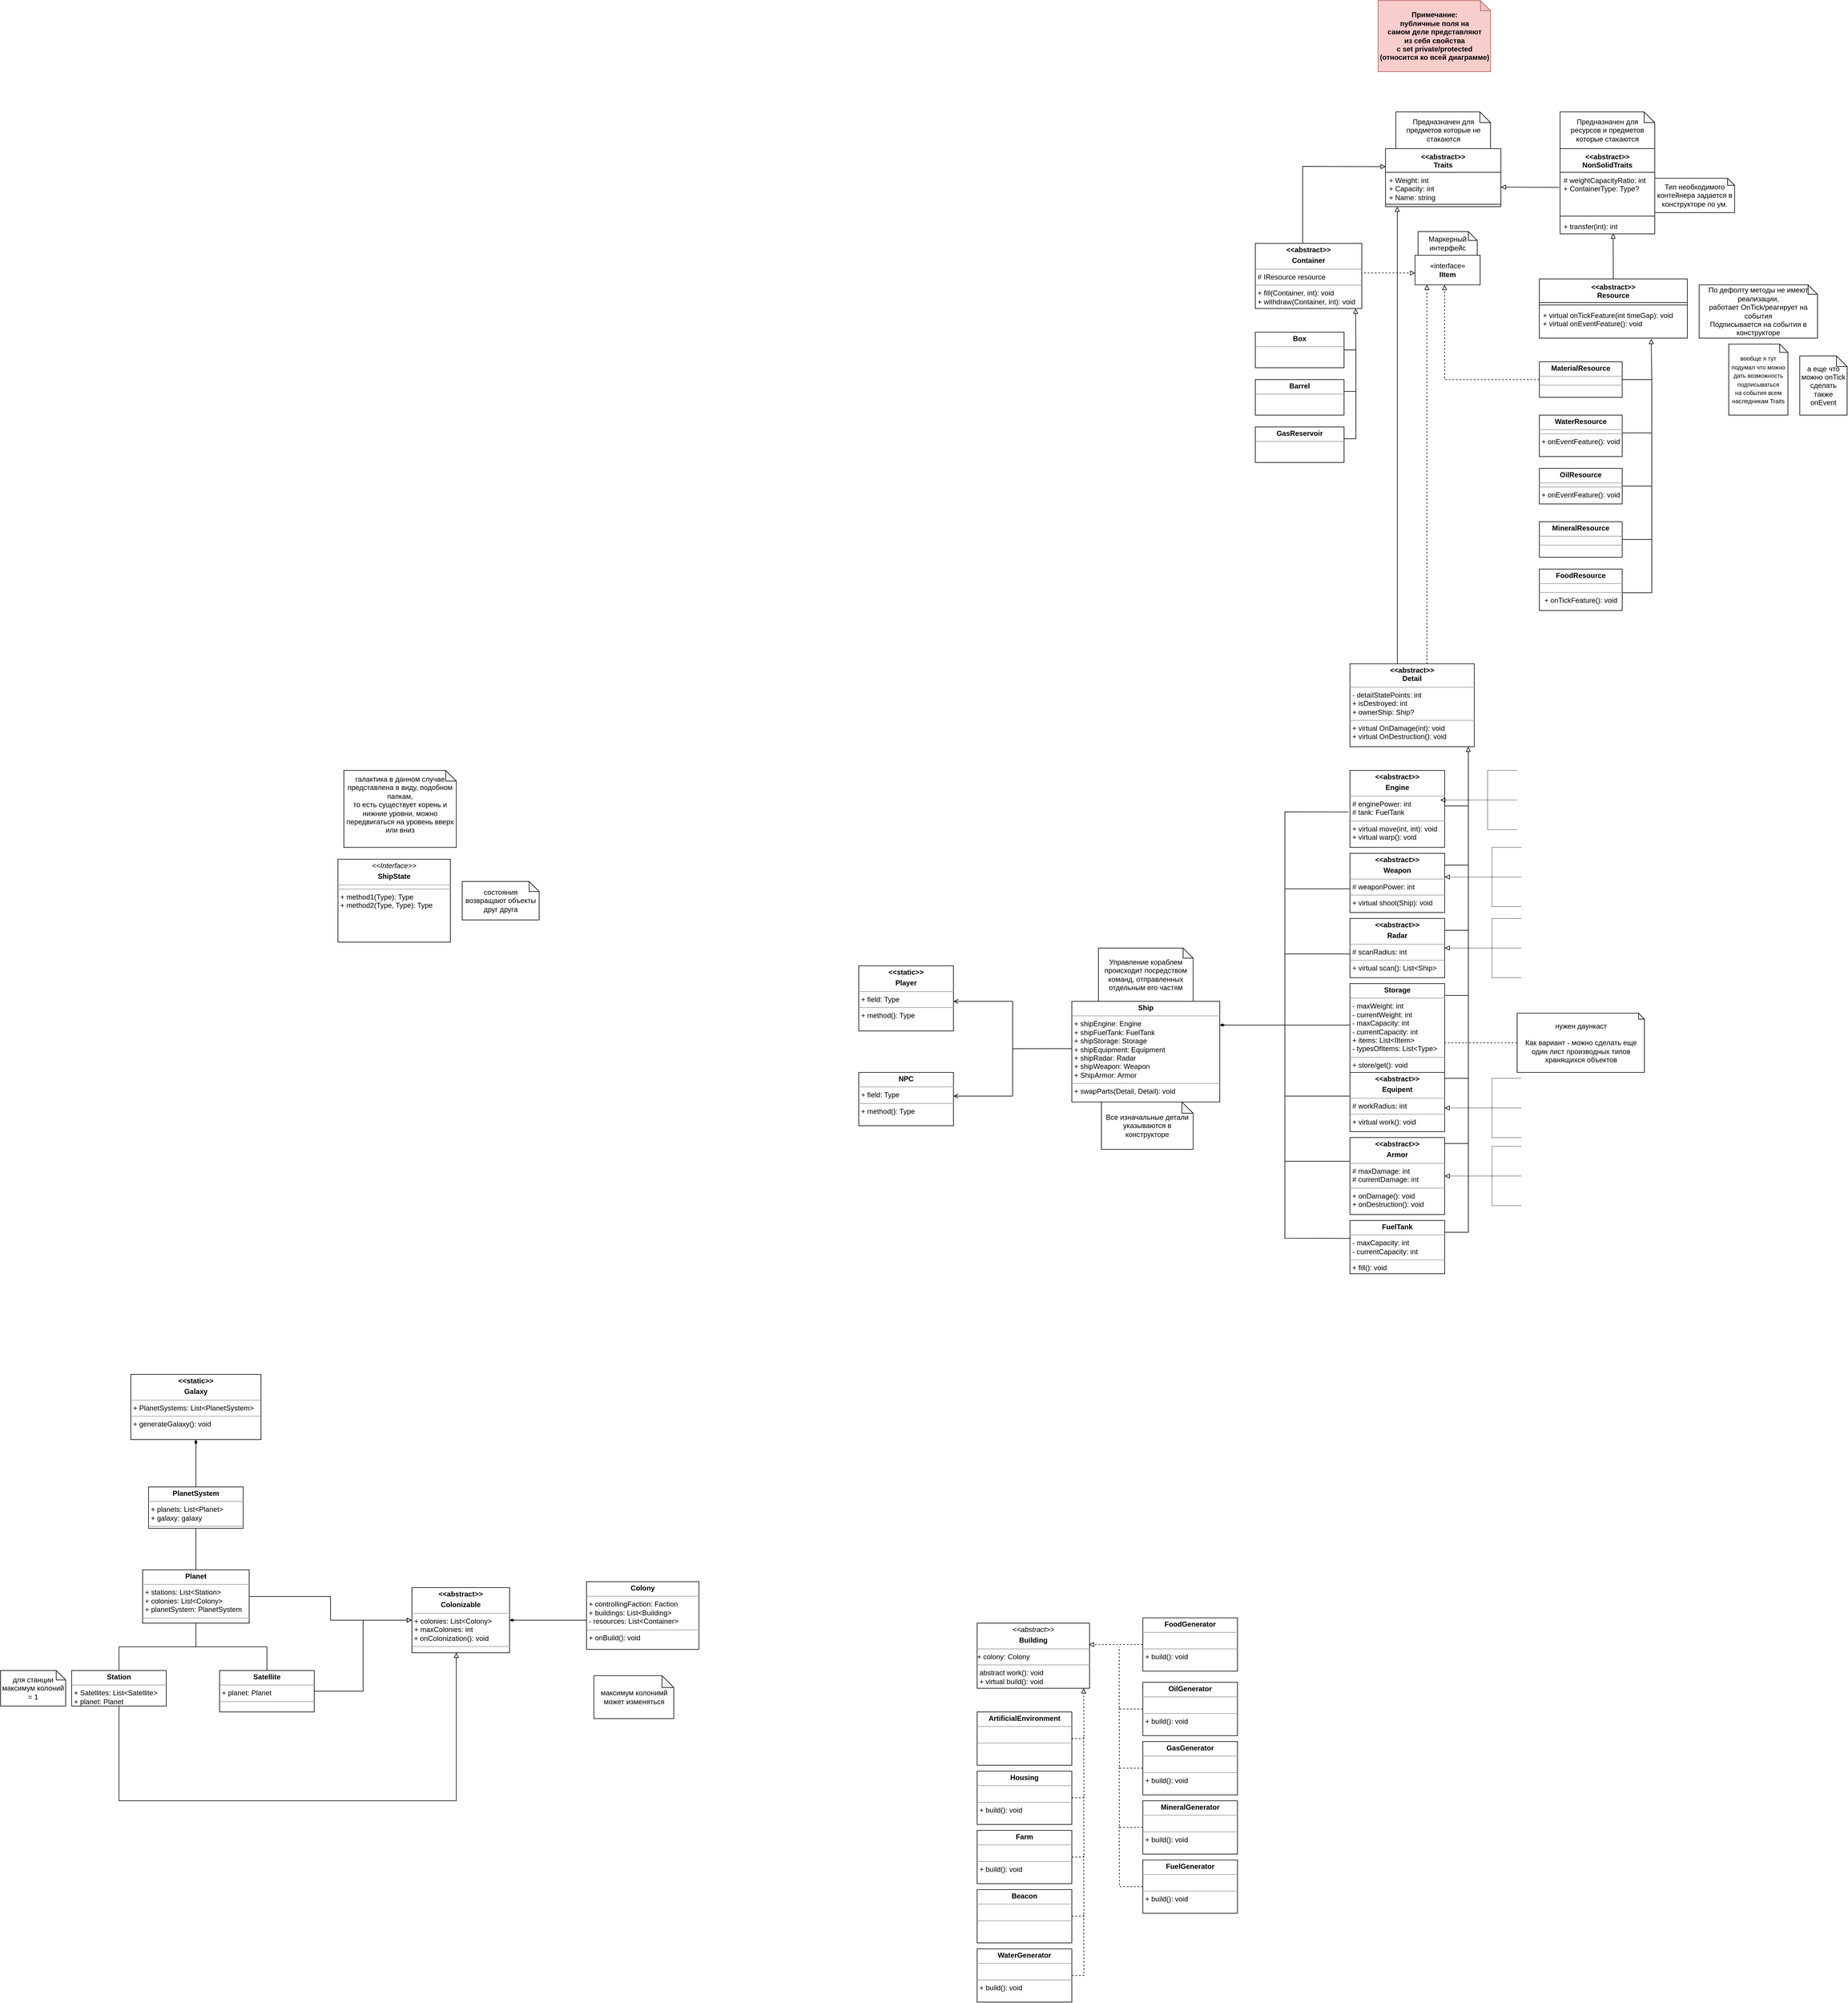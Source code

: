 <mxfile version="21.2.9" type="github">
  <diagram id="C5RBs43oDa-KdzZeNtuy" name="Page-1">
    <mxGraphModel dx="7170" dy="3910" grid="1" gridSize="10" guides="1" tooltips="1" connect="1" arrows="1" fold="1" page="1" pageScale="1" pageWidth="4500" pageHeight="4500" math="0" shadow="0">
      <root>
        <mxCell id="WIyWlLk6GJQsqaUBKTNV-0" />
        <mxCell id="WIyWlLk6GJQsqaUBKTNV-1" parent="WIyWlLk6GJQsqaUBKTNV-0" />
        <mxCell id="oJ_CcM2kpAITmd0sQEhz-0" value="«interface»&lt;br&gt;&lt;b&gt;IItem&lt;/b&gt;" style="html=1;whiteSpace=wrap;" parent="WIyWlLk6GJQsqaUBKTNV-1" vertex="1">
          <mxGeometry x="3290" y="510" width="110" height="50" as="geometry" />
        </mxCell>
        <mxCell id="oJ_CcM2kpAITmd0sQEhz-1" value="&lt;div&gt;Маркерный &lt;br&gt;&lt;/div&gt;&lt;div&gt;интерфейс&lt;/div&gt;" style="shape=note;whiteSpace=wrap;html=1;backgroundOutline=1;darkOpacity=0.05;fillOpacity=100;size=15;" parent="WIyWlLk6GJQsqaUBKTNV-1" vertex="1">
          <mxGeometry x="3295" y="470" width="100" height="40" as="geometry" />
        </mxCell>
        <mxCell id="oJ_CcM2kpAITmd0sQEhz-3" value="&lt;div&gt;&amp;lt;&amp;lt;abstract&amp;gt;&amp;gt;&lt;/div&gt;&lt;div&gt;Traits&lt;br&gt;&lt;/div&gt;" style="swimlane;fontStyle=1;align=center;verticalAlign=top;childLayout=stackLayout;horizontal=1;startSize=40;horizontalStack=0;resizeParent=1;resizeParentMax=0;resizeLast=0;collapsible=1;marginBottom=0;whiteSpace=wrap;html=1;" parent="WIyWlLk6GJQsqaUBKTNV-1" vertex="1">
          <mxGeometry x="3240" y="330" width="195" height="98" as="geometry" />
        </mxCell>
        <mxCell id="oJ_CcM2kpAITmd0sQEhz-4" value="&lt;div&gt;+ Weight: int&lt;/div&gt;&lt;div&gt;&lt;div&gt;+ Capacity: int&lt;/div&gt;&lt;div&gt;+ Name: string&lt;br&gt;&lt;br&gt;&lt;/div&gt;&lt;/div&gt;" style="text;strokeColor=none;fillColor=none;align=left;verticalAlign=top;spacingLeft=4;spacingRight=4;overflow=hidden;rotatable=0;points=[[0,0.5],[1,0.5]];portConstraint=eastwest;whiteSpace=wrap;html=1;" parent="oJ_CcM2kpAITmd0sQEhz-3" vertex="1">
          <mxGeometry y="40" width="195" height="50" as="geometry" />
        </mxCell>
        <mxCell id="oJ_CcM2kpAITmd0sQEhz-5" value="" style="line;strokeWidth=1;fillColor=none;align=left;verticalAlign=middle;spacingTop=-1;spacingLeft=3;spacingRight=3;rotatable=0;labelPosition=right;points=[];portConstraint=eastwest;strokeColor=inherit;" parent="oJ_CcM2kpAITmd0sQEhz-3" vertex="1">
          <mxGeometry y="90" width="195" height="8" as="geometry" />
        </mxCell>
        <mxCell id="oJ_CcM2kpAITmd0sQEhz-11" value="&lt;div&gt;&lt;b&gt;Примечание:&lt;/b&gt;&lt;/div&gt;&lt;div&gt;&lt;b&gt;публичные поля на&lt;br&gt;самом деле представляют&lt;/b&gt;&lt;/div&gt;&lt;div&gt;&lt;b&gt;из себя свойства&lt;/b&gt;&lt;/div&gt;&lt;div&gt;&lt;b&gt;с set private/protected&lt;br&gt;&lt;/b&gt;&lt;/div&gt;&lt;div&gt;&lt;b&gt;(относится ко всей диаграмме)&lt;br&gt;&lt;/b&gt;&lt;/div&gt;" style="shape=note;whiteSpace=wrap;html=1;backgroundOutline=1;darkOpacity=0.05;size=17;fillColor=#f8cecc;strokeColor=#b85450;" parent="WIyWlLk6GJQsqaUBKTNV-1" vertex="1">
          <mxGeometry x="3227.5" y="80" width="190" height="120" as="geometry" />
        </mxCell>
        <mxCell id="oJ_CcM2kpAITmd0sQEhz-12" value="&lt;div&gt;&amp;lt;&amp;lt;abstract&amp;gt;&amp;gt;&lt;/div&gt;&lt;div&gt;NonSolidTraits&lt;br&gt;&lt;/div&gt;" style="swimlane;fontStyle=1;align=center;verticalAlign=top;childLayout=stackLayout;horizontal=1;startSize=40;horizontalStack=0;resizeParent=1;resizeParentMax=0;resizeLast=0;collapsible=1;marginBottom=0;whiteSpace=wrap;html=1;" parent="WIyWlLk6GJQsqaUBKTNV-1" vertex="1">
          <mxGeometry x="3535" y="330" width="160" height="144" as="geometry" />
        </mxCell>
        <mxCell id="oJ_CcM2kpAITmd0sQEhz-13" value="&lt;div&gt;# weightCapacityRatio: int&lt;/div&gt;&lt;div&gt;+ ContainerType: Type?&lt;br&gt;&lt;/div&gt;" style="text;strokeColor=none;fillColor=none;align=left;verticalAlign=top;spacingLeft=4;spacingRight=4;overflow=hidden;rotatable=0;points=[[0,0.5],[1,0.5]];portConstraint=eastwest;whiteSpace=wrap;html=1;" parent="oJ_CcM2kpAITmd0sQEhz-12" vertex="1">
          <mxGeometry y="40" width="160" height="70" as="geometry" />
        </mxCell>
        <mxCell id="oJ_CcM2kpAITmd0sQEhz-14" value="" style="line;strokeWidth=1;fillColor=none;align=left;verticalAlign=middle;spacingTop=-1;spacingLeft=3;spacingRight=3;rotatable=0;labelPosition=right;points=[];portConstraint=eastwest;strokeColor=inherit;" parent="oJ_CcM2kpAITmd0sQEhz-12" vertex="1">
          <mxGeometry y="110" width="160" height="8" as="geometry" />
        </mxCell>
        <mxCell id="oJ_CcM2kpAITmd0sQEhz-15" value="+ transfer(int): int" style="text;strokeColor=none;fillColor=none;align=left;verticalAlign=top;spacingLeft=4;spacingRight=4;overflow=hidden;rotatable=0;points=[[0,0.5],[1,0.5]];portConstraint=eastwest;whiteSpace=wrap;html=1;" parent="oJ_CcM2kpAITmd0sQEhz-12" vertex="1">
          <mxGeometry y="118" width="160" height="26" as="geometry" />
        </mxCell>
        <mxCell id="oJ_CcM2kpAITmd0sQEhz-18" value="&lt;div&gt;Предназначен для&lt;/div&gt;&lt;div&gt;ресурсов и предметов&lt;br&gt;&lt;/div&gt;&lt;div&gt;которые стакаются&lt;br&gt;&lt;/div&gt;" style="shape=note;whiteSpace=wrap;html=1;backgroundOutline=1;darkOpacity=0.05;size=18;" parent="WIyWlLk6GJQsqaUBKTNV-1" vertex="1">
          <mxGeometry x="3535" y="268" width="160" height="62" as="geometry" />
        </mxCell>
        <mxCell id="oJ_CcM2kpAITmd0sQEhz-22" value="" style="endArrow=block;html=1;rounded=0;exitX=-0.008;exitY=0.364;exitDx=0;exitDy=0;entryX=1;entryY=0.5;entryDx=0;entryDy=0;endFill=0;exitPerimeter=0;" parent="WIyWlLk6GJQsqaUBKTNV-1" source="oJ_CcM2kpAITmd0sQEhz-13" target="oJ_CcM2kpAITmd0sQEhz-4" edge="1">
          <mxGeometry width="50" height="50" relative="1" as="geometry">
            <mxPoint x="3445" y="430" as="sourcePoint" />
            <mxPoint x="3495" y="380" as="targetPoint" />
            <Array as="points" />
          </mxGeometry>
        </mxCell>
        <mxCell id="oJ_CcM2kpAITmd0sQEhz-24" value="&lt;div&gt;Предназначен для&lt;/div&gt;&lt;div&gt;предметов которые не стакаются&lt;/div&gt;" style="shape=note;whiteSpace=wrap;html=1;backgroundOutline=1;darkOpacity=0.05;size=18;" parent="WIyWlLk6GJQsqaUBKTNV-1" vertex="1">
          <mxGeometry x="3257.5" y="268" width="160" height="62" as="geometry" />
        </mxCell>
        <mxCell id="oJ_CcM2kpAITmd0sQEhz-27" value="&lt;div&gt;&amp;lt;&amp;lt;abstract&amp;gt;&amp;gt;&lt;/div&gt;&lt;div&gt;Resource&lt;br&gt;&lt;/div&gt;" style="swimlane;fontStyle=1;align=center;verticalAlign=top;childLayout=stackLayout;horizontal=1;startSize=40;horizontalStack=0;resizeParent=1;resizeParentMax=0;resizeLast=0;collapsible=1;marginBottom=0;whiteSpace=wrap;html=1;" parent="WIyWlLk6GJQsqaUBKTNV-1" vertex="1">
          <mxGeometry x="3500" y="550" width="250" height="100" as="geometry" />
        </mxCell>
        <mxCell id="oJ_CcM2kpAITmd0sQEhz-29" value="" style="line;strokeWidth=1;fillColor=none;align=left;verticalAlign=middle;spacingTop=-1;spacingLeft=3;spacingRight=3;rotatable=0;labelPosition=right;points=[];portConstraint=eastwest;strokeColor=inherit;" parent="oJ_CcM2kpAITmd0sQEhz-27" vertex="1">
          <mxGeometry y="40" width="250" height="8" as="geometry" />
        </mxCell>
        <mxCell id="oJ_CcM2kpAITmd0sQEhz-30" value="&lt;div&gt;+ virtual onTickFeature(int timeGap): void&lt;/div&gt;&lt;div&gt;+ virtual onEventFeature(): void&lt;/div&gt;" style="text;strokeColor=none;fillColor=none;align=left;verticalAlign=top;spacingLeft=4;spacingRight=4;overflow=hidden;rotatable=0;points=[[0,0.5],[1,0.5]];portConstraint=eastwest;whiteSpace=wrap;html=1;" parent="oJ_CcM2kpAITmd0sQEhz-27" vertex="1">
          <mxGeometry y="48" width="250" height="52" as="geometry" />
        </mxCell>
        <mxCell id="oJ_CcM2kpAITmd0sQEhz-31" value="" style="endArrow=block;html=1;rounded=0;exitX=0.5;exitY=0;exitDx=0;exitDy=0;entryX=0.56;entryY=0.979;entryDx=0;entryDy=0;entryPerimeter=0;endFill=0;" parent="WIyWlLk6GJQsqaUBKTNV-1" source="oJ_CcM2kpAITmd0sQEhz-27" target="oJ_CcM2kpAITmd0sQEhz-15" edge="1">
          <mxGeometry width="50" height="50" relative="1" as="geometry">
            <mxPoint x="3590" y="550" as="sourcePoint" />
            <mxPoint x="3640" y="500" as="targetPoint" />
          </mxGeometry>
        </mxCell>
        <mxCell id="oJ_CcM2kpAITmd0sQEhz-32" value="&lt;div&gt;По дефолту методы не имеют&lt;/div&gt;&lt;div&gt;реализации, &lt;br&gt;&lt;/div&gt;&lt;div&gt;работает OnTick/реагирует на события&lt;/div&gt;&lt;div&gt;Подписывается на события в конструкторе&lt;br&gt;&lt;/div&gt;" style="shape=note;whiteSpace=wrap;html=1;backgroundOutline=1;darkOpacity=0.05;size=16;" parent="WIyWlLk6GJQsqaUBKTNV-1" vertex="1">
          <mxGeometry x="3770" y="560" width="200" height="90" as="geometry" />
        </mxCell>
        <mxCell id="oJ_CcM2kpAITmd0sQEhz-35" value="&lt;p style=&quot;margin:0px;margin-top:4px;text-align:center;&quot;&gt;&lt;b&gt;FoodResource&lt;/b&gt;&lt;br&gt;&lt;/p&gt;&lt;hr size=&quot;1&quot;&gt;&lt;div style=&quot;height:2px;&quot;&gt;&lt;/div&gt;&lt;hr size=&quot;1&quot;&gt;&lt;div align=&quot;center&quot;&gt;+ onTickFeature(): void&lt;/div&gt;" style="verticalAlign=top;align=left;overflow=fill;fontSize=12;fontFamily=Helvetica;html=1;whiteSpace=wrap;" parent="WIyWlLk6GJQsqaUBKTNV-1" vertex="1">
          <mxGeometry x="3500" y="1040" width="140" height="70" as="geometry" />
        </mxCell>
        <mxCell id="oJ_CcM2kpAITmd0sQEhz-36" value="" style="endArrow=block;html=1;rounded=0;exitX=1;exitY=0.5;exitDx=0;exitDy=0;entryX=0.756;entryY=1.026;entryDx=0;entryDy=0;entryPerimeter=0;endFill=0;" parent="WIyWlLk6GJQsqaUBKTNV-1" source="oJ_CcM2kpAITmd0sQEhz-40" target="oJ_CcM2kpAITmd0sQEhz-30" edge="1">
          <mxGeometry width="50" height="50" relative="1" as="geometry">
            <mxPoint x="3620" y="760" as="sourcePoint" />
            <mxPoint x="3670" y="710" as="targetPoint" />
            <Array as="points">
              <mxPoint x="3690" y="720" />
            </Array>
          </mxGeometry>
        </mxCell>
        <mxCell id="oJ_CcM2kpAITmd0sQEhz-37" value="&lt;p style=&quot;margin:0px;margin-top:4px;text-align:center;&quot;&gt;&lt;b&gt;WaterResource&lt;/b&gt;&lt;br&gt;&lt;/p&gt;&lt;hr size=&quot;1&quot;&gt;&lt;hr size=&quot;1&quot;&gt;&lt;div style=&quot;height:2px;&quot; align=&quot;center&quot;&gt;+ onEventFeature(): void&lt;/div&gt;" style="verticalAlign=top;align=left;overflow=fill;fontSize=12;fontFamily=Helvetica;html=1;whiteSpace=wrap;" parent="WIyWlLk6GJQsqaUBKTNV-1" vertex="1">
          <mxGeometry x="3500" y="780" width="140" height="70" as="geometry" />
        </mxCell>
        <mxCell id="oJ_CcM2kpAITmd0sQEhz-38" value="&lt;p style=&quot;margin: 4px 0px 0px;&quot; align=&quot;center&quot;&gt;&lt;b&gt;OilResource&lt;/b&gt;&lt;br&gt;&lt;/p&gt;&lt;hr size=&quot;1&quot; align=&quot;left&quot;&gt;&lt;hr size=&quot;1&quot; align=&quot;left&quot;&gt;&lt;div style=&quot;height:2px;&quot; align=&quot;center&quot;&gt;+ onEventFeature(): void&lt;/div&gt;" style="verticalAlign=top;align=left;overflow=fill;fontSize=12;fontFamily=Helvetica;html=1;whiteSpace=wrap;" parent="WIyWlLk6GJQsqaUBKTNV-1" vertex="1">
          <mxGeometry x="3500" y="870" width="140" height="60" as="geometry" />
        </mxCell>
        <mxCell id="oJ_CcM2kpAITmd0sQEhz-39" value="&lt;p style=&quot;margin:0px;margin-top:4px;text-align:center;&quot;&gt;&lt;b&gt;MineralResource&lt;/b&gt;&lt;br&gt;&lt;/p&gt;&lt;hr size=&quot;1&quot;&gt;&lt;div style=&quot;height:2px;&quot;&gt;&lt;/div&gt;&lt;hr size=&quot;1&quot;&gt;&lt;div style=&quot;height:2px;&quot;&gt;&lt;/div&gt;" style="verticalAlign=top;align=left;overflow=fill;fontSize=12;fontFamily=Helvetica;html=1;whiteSpace=wrap;" parent="WIyWlLk6GJQsqaUBKTNV-1" vertex="1">
          <mxGeometry x="3500" y="960" width="140" height="60" as="geometry" />
        </mxCell>
        <mxCell id="oJ_CcM2kpAITmd0sQEhz-40" value="&lt;p style=&quot;margin:0px;margin-top:4px;text-align:center;&quot;&gt;&lt;b&gt;MaterialResource&lt;/b&gt;&lt;br&gt;&lt;/p&gt;&lt;hr size=&quot;1&quot;&gt;&lt;div style=&quot;height:2px;&quot;&gt;&lt;/div&gt;&lt;hr size=&quot;1&quot;&gt;&lt;div style=&quot;height:2px;&quot;&gt;&lt;/div&gt;" style="verticalAlign=top;align=left;overflow=fill;fontSize=12;fontFamily=Helvetica;html=1;whiteSpace=wrap;" parent="WIyWlLk6GJQsqaUBKTNV-1" vertex="1">
          <mxGeometry x="3500" y="690" width="140" height="60" as="geometry" />
        </mxCell>
        <mxCell id="oJ_CcM2kpAITmd0sQEhz-41" value="" style="endArrow=none;html=1;rounded=0;" parent="WIyWlLk6GJQsqaUBKTNV-1" edge="1">
          <mxGeometry width="50" height="50" relative="1" as="geometry">
            <mxPoint x="3640" y="810" as="sourcePoint" />
            <mxPoint x="3690" y="720" as="targetPoint" />
            <Array as="points">
              <mxPoint x="3690" y="810" />
            </Array>
          </mxGeometry>
        </mxCell>
        <mxCell id="oJ_CcM2kpAITmd0sQEhz-42" value="" style="endArrow=none;html=1;rounded=0;" parent="WIyWlLk6GJQsqaUBKTNV-1" edge="1">
          <mxGeometry width="50" height="50" relative="1" as="geometry">
            <mxPoint x="3640" y="900" as="sourcePoint" />
            <mxPoint x="3690" y="810" as="targetPoint" />
            <Array as="points">
              <mxPoint x="3690" y="900" />
            </Array>
          </mxGeometry>
        </mxCell>
        <mxCell id="oJ_CcM2kpAITmd0sQEhz-43" value="" style="endArrow=none;html=1;rounded=0;" parent="WIyWlLk6GJQsqaUBKTNV-1" edge="1">
          <mxGeometry width="50" height="50" relative="1" as="geometry">
            <mxPoint x="3640" y="990" as="sourcePoint" />
            <mxPoint x="3690" y="900" as="targetPoint" />
            <Array as="points">
              <mxPoint x="3690" y="990" />
            </Array>
          </mxGeometry>
        </mxCell>
        <mxCell id="oJ_CcM2kpAITmd0sQEhz-44" value="" style="endArrow=none;html=1;rounded=0;" parent="WIyWlLk6GJQsqaUBKTNV-1" edge="1">
          <mxGeometry width="50" height="50" relative="1" as="geometry">
            <mxPoint x="3640" y="1080" as="sourcePoint" />
            <mxPoint x="3690" y="990" as="targetPoint" />
            <Array as="points">
              <mxPoint x="3690" y="1080" />
            </Array>
          </mxGeometry>
        </mxCell>
        <mxCell id="oJ_CcM2kpAITmd0sQEhz-47" value="" style="endArrow=block;dashed=1;html=1;rounded=0;endFill=0;exitX=0;exitY=0.5;exitDx=0;exitDy=0;entryX=0.453;entryY=1.005;entryDx=0;entryDy=0;entryPerimeter=0;" parent="WIyWlLk6GJQsqaUBKTNV-1" source="oJ_CcM2kpAITmd0sQEhz-40" target="oJ_CcM2kpAITmd0sQEhz-0" edge="1">
          <mxGeometry width="50" height="50" relative="1" as="geometry">
            <mxPoint x="3300" y="780" as="sourcePoint" />
            <mxPoint x="3109" y="450" as="targetPoint" />
            <Array as="points">
              <mxPoint x="3340" y="720" />
            </Array>
          </mxGeometry>
        </mxCell>
        <mxCell id="oJ_CcM2kpAITmd0sQEhz-48" value="&lt;div&gt;Тип необходимого&lt;/div&gt;&lt;div&gt;контейнера задается в конструкторе по ум.&lt;br&gt; &lt;/div&gt;" style="shape=note;whiteSpace=wrap;html=1;backgroundOutline=1;darkOpacity=0.05;size=12;" parent="WIyWlLk6GJQsqaUBKTNV-1" vertex="1">
          <mxGeometry x="3695" y="380" width="135" height="58" as="geometry" />
        </mxCell>
        <mxCell id="oJ_CcM2kpAITmd0sQEhz-50" value="" style="endArrow=block;dashed=1;html=1;rounded=0;endFill=0;" parent="WIyWlLk6GJQsqaUBKTNV-1" edge="1">
          <mxGeometry width="50" height="50" relative="1" as="geometry">
            <mxPoint x="3180" y="540" as="sourcePoint" />
            <mxPoint x="3290" y="540" as="targetPoint" />
          </mxGeometry>
        </mxCell>
        <mxCell id="oJ_CcM2kpAITmd0sQEhz-51" value="&lt;p style=&quot;margin:0px;margin-top:4px;text-align:center;&quot;&gt;&lt;b&gt;&amp;lt;&amp;lt;abstract&amp;gt;&amp;gt;&lt;/b&gt;&lt;/p&gt;&lt;p style=&quot;margin:0px;margin-top:4px;text-align:center;&quot;&gt;&lt;b&gt;Container&lt;br&gt;&lt;/b&gt;&lt;/p&gt;&lt;hr size=&quot;1&quot;&gt;&lt;p style=&quot;margin:0px;margin-left:4px;&quot;&gt;# IResource resource&lt;/p&gt;&lt;hr size=&quot;1&quot;&gt;&lt;p style=&quot;margin:0px;margin-left:4px;&quot;&gt;+ fill(Container, int): void&lt;/p&gt;&lt;p style=&quot;margin:0px;margin-left:4px;&quot;&gt;+ withdraw(Container, int): void&lt;/p&gt;" style="verticalAlign=top;align=left;overflow=fill;fontSize=12;fontFamily=Helvetica;html=1;whiteSpace=wrap;" parent="WIyWlLk6GJQsqaUBKTNV-1" vertex="1">
          <mxGeometry x="3020" y="490" width="180" height="110" as="geometry" />
        </mxCell>
        <mxCell id="oJ_CcM2kpAITmd0sQEhz-52" value="" style="endArrow=block;html=1;rounded=0;endFill=0;entryX=0.002;entryY=0.31;entryDx=0;entryDy=0;entryPerimeter=0;" parent="WIyWlLk6GJQsqaUBKTNV-1" target="oJ_CcM2kpAITmd0sQEhz-3" edge="1">
          <mxGeometry width="50" height="50" relative="1" as="geometry">
            <mxPoint x="3100" y="490" as="sourcePoint" />
            <mxPoint x="3150" y="440" as="targetPoint" />
            <Array as="points">
              <mxPoint x="3100" y="360" />
            </Array>
          </mxGeometry>
        </mxCell>
        <mxCell id="oJ_CcM2kpAITmd0sQEhz-53" value="&lt;div&gt;&lt;font size=&quot;1&quot;&gt;вообще я тут подумал что можно дать возможность&lt;/font&gt;&lt;/div&gt;&lt;div&gt;&lt;font size=&quot;1&quot;&gt;подписываться&lt;/font&gt;&lt;/div&gt;&lt;div&gt;&lt;font size=&quot;1&quot;&gt;на события всем&lt;br&gt;&lt;/font&gt;&lt;/div&gt;&lt;div&gt;&lt;font size=&quot;1&quot;&gt;наследникам Traits&lt;br&gt; &lt;/font&gt;&lt;/div&gt;" style="shape=note;whiteSpace=wrap;html=1;backgroundOutline=1;darkOpacity=0.05;size=14;" parent="WIyWlLk6GJQsqaUBKTNV-1" vertex="1">
          <mxGeometry x="3820" y="660" width="100" height="120" as="geometry" />
        </mxCell>
        <mxCell id="oJ_CcM2kpAITmd0sQEhz-54" value="" style="endArrow=block;html=1;rounded=0;exitX=1;exitY=0.5;exitDx=0;exitDy=0;entryX=0.942;entryY=1.001;entryDx=0;entryDy=0;entryPerimeter=0;endFill=0;" parent="WIyWlLk6GJQsqaUBKTNV-1" source="oJ_CcM2kpAITmd0sQEhz-55" target="oJ_CcM2kpAITmd0sQEhz-51" edge="1">
          <mxGeometry width="50" height="50" relative="1" as="geometry">
            <mxPoint x="3140" y="669" as="sourcePoint" />
            <mxPoint x="3189" y="600" as="targetPoint" />
            <Array as="points">
              <mxPoint x="3190" y="670" />
            </Array>
          </mxGeometry>
        </mxCell>
        <mxCell id="oJ_CcM2kpAITmd0sQEhz-55" value="&lt;p style=&quot;margin:0px;margin-top:4px;text-align:center;&quot;&gt;&lt;b&gt;Box&lt;/b&gt;&lt;br&gt;&lt;/p&gt;&lt;hr size=&quot;1&quot;&gt;&lt;div style=&quot;height:2px;&quot;&gt;&lt;/div&gt;" style="verticalAlign=top;align=left;overflow=fill;fontSize=12;fontFamily=Helvetica;html=1;whiteSpace=wrap;" parent="WIyWlLk6GJQsqaUBKTNV-1" vertex="1">
          <mxGeometry x="3020" y="640" width="150" height="60" as="geometry" />
        </mxCell>
        <mxCell id="oJ_CcM2kpAITmd0sQEhz-56" value="&lt;p style=&quot;margin:0px;margin-top:4px;text-align:center;&quot;&gt;&lt;b&gt;Barrel&lt;/b&gt;&lt;br&gt;&lt;/p&gt;&lt;hr size=&quot;1&quot;&gt;&lt;div style=&quot;height:2px;&quot;&gt;&lt;/div&gt;" style="verticalAlign=top;align=left;overflow=fill;fontSize=12;fontFamily=Helvetica;html=1;whiteSpace=wrap;" parent="WIyWlLk6GJQsqaUBKTNV-1" vertex="1">
          <mxGeometry x="3020" y="720" width="150" height="60" as="geometry" />
        </mxCell>
        <mxCell id="oJ_CcM2kpAITmd0sQEhz-57" value="" style="endArrow=none;html=1;rounded=0;exitX=1;exitY=0.5;exitDx=0;exitDy=0;endFill=0;" parent="WIyWlLk6GJQsqaUBKTNV-1" edge="1">
          <mxGeometry width="50" height="50" relative="1" as="geometry">
            <mxPoint x="3170" y="740" as="sourcePoint" />
            <mxPoint x="3190" y="670" as="targetPoint" />
            <Array as="points">
              <mxPoint x="3190" y="740" />
            </Array>
          </mxGeometry>
        </mxCell>
        <mxCell id="oJ_CcM2kpAITmd0sQEhz-59" value="&lt;p style=&quot;margin:0px;margin-top:4px;text-align:center;&quot;&gt;&lt;b&gt;GasReservoir&lt;/b&gt;&lt;br&gt;&lt;/p&gt;&lt;hr size=&quot;1&quot;&gt;&lt;div style=&quot;height:2px;&quot;&gt;&lt;/div&gt;" style="verticalAlign=top;align=left;overflow=fill;fontSize=12;fontFamily=Helvetica;html=1;whiteSpace=wrap;" parent="WIyWlLk6GJQsqaUBKTNV-1" vertex="1">
          <mxGeometry x="3020" y="800" width="150" height="60" as="geometry" />
        </mxCell>
        <mxCell id="oJ_CcM2kpAITmd0sQEhz-60" value="" style="endArrow=none;html=1;rounded=0;exitX=1;exitY=0.5;exitDx=0;exitDy=0;endFill=0;" parent="WIyWlLk6GJQsqaUBKTNV-1" edge="1">
          <mxGeometry width="50" height="50" relative="1" as="geometry">
            <mxPoint x="3170" y="820" as="sourcePoint" />
            <mxPoint x="3190" y="740" as="targetPoint" />
            <Array as="points">
              <mxPoint x="3190" y="820" />
            </Array>
          </mxGeometry>
        </mxCell>
        <mxCell id="oJ_CcM2kpAITmd0sQEhz-61" value="" style="endArrow=block;dashed=1;html=1;rounded=0;endFill=0;" parent="WIyWlLk6GJQsqaUBKTNV-1" edge="1">
          <mxGeometry width="50" height="50" relative="1" as="geometry">
            <mxPoint x="3310" y="1200" as="sourcePoint" />
            <mxPoint x="3310" y="560" as="targetPoint" />
          </mxGeometry>
        </mxCell>
        <mxCell id="oJ_CcM2kpAITmd0sQEhz-62" value="" style="endArrow=block;html=1;rounded=0;endFill=0;" parent="WIyWlLk6GJQsqaUBKTNV-1" edge="1">
          <mxGeometry width="50" height="50" relative="1" as="geometry">
            <mxPoint x="3260" y="1200" as="sourcePoint" />
            <mxPoint x="3260" y="428" as="targetPoint" />
          </mxGeometry>
        </mxCell>
        <mxCell id="oJ_CcM2kpAITmd0sQEhz-63" value="&lt;p style=&quot;margin:0px;margin-top:4px;text-align:center;&quot;&gt;&lt;b&gt;&amp;lt;&amp;lt;abstract&amp;gt;&amp;gt;&lt;br&gt;Detail&lt;br&gt;&lt;/b&gt;&lt;/p&gt;&lt;hr size=&quot;1&quot;&gt;&lt;p style=&quot;margin:0px;margin-left:4px;&quot;&gt;- detailStatePoints: int&lt;/p&gt;&lt;p style=&quot;margin:0px;margin-left:4px;&quot;&gt;+ isDestroyed: int&lt;/p&gt;&lt;p style=&quot;margin:0px;margin-left:4px;&quot;&gt;+ ownerShip: Ship?&lt;br&gt;&lt;/p&gt;&lt;hr size=&quot;1&quot;&gt;&lt;p style=&quot;margin:0px;margin-left:4px;&quot;&gt;+ virtual OnDamage(int): void&lt;/p&gt;&lt;p style=&quot;margin:0px;margin-left:4px;&quot;&gt;+ virtual OnDestruction(): void&lt;/p&gt;" style="verticalAlign=top;align=left;overflow=fill;fontSize=12;fontFamily=Helvetica;html=1;whiteSpace=wrap;" parent="WIyWlLk6GJQsqaUBKTNV-1" vertex="1">
          <mxGeometry x="3180" y="1200" width="210" height="140" as="geometry" />
        </mxCell>
        <mxCell id="oJ_CcM2kpAITmd0sQEhz-68" value="&lt;p style=&quot;margin:0px;margin-top:4px;text-align:center;&quot;&gt;&lt;b&gt;&amp;lt;&amp;lt;abstract&amp;gt;&amp;gt;&lt;/b&gt;&lt;/p&gt;&lt;p style=&quot;margin:0px;margin-top:4px;text-align:center;&quot;&gt;&lt;b&gt;Engine&lt;br&gt;&lt;/b&gt;&lt;/p&gt;&lt;hr size=&quot;1&quot;&gt;&lt;p style=&quot;margin:0px;margin-left:4px;&quot;&gt;# enginePower: int&lt;/p&gt;&lt;p style=&quot;margin:0px;margin-left:4px;&quot;&gt;# tank: FuelTank&lt;br&gt;&lt;/p&gt;&lt;hr size=&quot;1&quot;&gt;&lt;p style=&quot;margin:0px;margin-left:4px;&quot;&gt;+ virtual move(int, int): void&lt;/p&gt;&lt;p style=&quot;margin:0px;margin-left:4px;&quot;&gt;+ virtual warp(): void&lt;/p&gt;" style="verticalAlign=top;align=left;overflow=fill;fontSize=12;fontFamily=Helvetica;html=1;whiteSpace=wrap;" parent="WIyWlLk6GJQsqaUBKTNV-1" vertex="1">
          <mxGeometry x="3180" y="1380" width="160" height="130" as="geometry" />
        </mxCell>
        <mxCell id="oJ_CcM2kpAITmd0sQEhz-69" value="" style="endArrow=block;html=1;rounded=0;entryX=0.952;entryY=1;entryDx=0;entryDy=0;entryPerimeter=0;endFill=0;" parent="WIyWlLk6GJQsqaUBKTNV-1" target="oJ_CcM2kpAITmd0sQEhz-63" edge="1">
          <mxGeometry width="50" height="50" relative="1" as="geometry">
            <mxPoint x="3340" y="1440" as="sourcePoint" />
            <mxPoint x="3390" y="1390" as="targetPoint" />
            <Array as="points">
              <mxPoint x="3380" y="1440" />
            </Array>
          </mxGeometry>
        </mxCell>
        <mxCell id="oJ_CcM2kpAITmd0sQEhz-71" value="&lt;p style=&quot;margin:0px;margin-top:4px;text-align:center;&quot;&gt;&lt;b&gt;&amp;lt;&amp;lt;abstract&amp;gt;&amp;gt;&lt;/b&gt;&lt;/p&gt;&lt;p style=&quot;margin:0px;margin-top:4px;text-align:center;&quot;&gt;&lt;b&gt;Weapon&lt;br&gt;&lt;/b&gt;&lt;/p&gt;&lt;hr size=&quot;1&quot;&gt;&lt;p style=&quot;margin:0px;margin-left:4px;&quot;&gt;# weaponPower: int&lt;/p&gt;&lt;hr size=&quot;1&quot;&gt;&lt;p style=&quot;margin:0px;margin-left:4px;&quot;&gt;+ virtual shoot(Ship): void&lt;/p&gt;" style="verticalAlign=top;align=left;overflow=fill;fontSize=12;fontFamily=Helvetica;html=1;whiteSpace=wrap;" parent="WIyWlLk6GJQsqaUBKTNV-1" vertex="1">
          <mxGeometry x="3180" y="1520" width="160" height="100" as="geometry" />
        </mxCell>
        <mxCell id="oJ_CcM2kpAITmd0sQEhz-72" value="" style="endArrow=none;html=1;rounded=0;entryX=0.952;entryY=1;entryDx=0;entryDy=0;entryPerimeter=0;endFill=0;" parent="WIyWlLk6GJQsqaUBKTNV-1" edge="1">
          <mxGeometry width="50" height="50" relative="1" as="geometry">
            <mxPoint x="3340" y="1540" as="sourcePoint" />
            <mxPoint x="3380" y="1440" as="targetPoint" />
            <Array as="points">
              <mxPoint x="3380" y="1540" />
            </Array>
          </mxGeometry>
        </mxCell>
        <mxCell id="oJ_CcM2kpAITmd0sQEhz-73" value="&lt;p style=&quot;margin:0px;margin-top:4px;text-align:center;&quot;&gt;&lt;b&gt;&amp;lt;&amp;lt;abstract&amp;gt;&amp;gt;&lt;/b&gt;&lt;/p&gt;&lt;p style=&quot;margin:0px;margin-top:4px;text-align:center;&quot;&gt;&lt;b&gt;Radar&lt;br&gt;&lt;/b&gt;&lt;/p&gt;&lt;hr size=&quot;1&quot;&gt;&lt;p style=&quot;margin:0px;margin-left:4px;&quot;&gt;# scanRadius: int&lt;/p&gt;&lt;hr size=&quot;1&quot;&gt;&lt;p style=&quot;margin:0px;margin-left:4px;&quot;&gt;+ virtual scan(): List&amp;lt;Ship&amp;gt;&lt;/p&gt;" style="verticalAlign=top;align=left;overflow=fill;fontSize=12;fontFamily=Helvetica;html=1;whiteSpace=wrap;" parent="WIyWlLk6GJQsqaUBKTNV-1" vertex="1">
          <mxGeometry x="3180" y="1630" width="160" height="100" as="geometry" />
        </mxCell>
        <mxCell id="oJ_CcM2kpAITmd0sQEhz-74" value="" style="endArrow=none;html=1;rounded=0;endFill=0;" parent="WIyWlLk6GJQsqaUBKTNV-1" edge="1">
          <mxGeometry width="50" height="50" relative="1" as="geometry">
            <mxPoint x="3340" y="1650" as="sourcePoint" />
            <mxPoint x="3380" y="1530" as="targetPoint" />
            <Array as="points">
              <mxPoint x="3380" y="1650" />
            </Array>
          </mxGeometry>
        </mxCell>
        <mxCell id="oJ_CcM2kpAITmd0sQEhz-75" value="&lt;p style=&quot;margin:0px;margin-top:4px;text-align:center;&quot;&gt;&lt;b&gt;Storage&lt;br&gt;&lt;/b&gt;&lt;/p&gt;&lt;hr size=&quot;1&quot;&gt;&lt;p style=&quot;margin:0px;margin-left:4px;&quot;&gt;- maxWeight: int&lt;/p&gt;&lt;p style=&quot;margin:0px;margin-left:4px;&quot;&gt;- currentWeight: int&lt;/p&gt;&lt;p style=&quot;margin:0px;margin-left:4px;&quot;&gt;- maxCapacity: int&lt;/p&gt;&lt;p style=&quot;margin:0px;margin-left:4px;&quot;&gt;- currentCapacity: int&lt;/p&gt;&lt;p style=&quot;margin:0px;margin-left:4px;&quot;&gt;+ items: List&amp;lt;IItem&amp;gt;&lt;/p&gt;&lt;p style=&quot;margin:0px;margin-left:4px;&quot;&gt;- typesOfItems: List&amp;lt;Type&amp;gt;&lt;br&gt;&lt;/p&gt;&lt;hr size=&quot;1&quot;&gt;&lt;p style=&quot;margin:0px;margin-left:4px;&quot;&gt;+ store/get(): void&lt;/p&gt;" style="verticalAlign=top;align=left;overflow=fill;fontSize=12;fontFamily=Helvetica;html=1;whiteSpace=wrap;" parent="WIyWlLk6GJQsqaUBKTNV-1" vertex="1">
          <mxGeometry x="3180" y="1740" width="160" height="150" as="geometry" />
        </mxCell>
        <mxCell id="oJ_CcM2kpAITmd0sQEhz-76" value="" style="endArrow=none;html=1;rounded=0;endFill=0;" parent="WIyWlLk6GJQsqaUBKTNV-1" edge="1">
          <mxGeometry width="50" height="50" relative="1" as="geometry">
            <mxPoint x="3340" y="1760" as="sourcePoint" />
            <mxPoint x="3380" y="1640" as="targetPoint" />
            <Array as="points">
              <mxPoint x="3380" y="1760" />
            </Array>
          </mxGeometry>
        </mxCell>
        <mxCell id="oJ_CcM2kpAITmd0sQEhz-77" value="&lt;p style=&quot;margin:0px;margin-top:4px;text-align:center;&quot;&gt;&lt;b&gt;&amp;lt;&amp;lt;abstract&amp;gt;&amp;gt;&lt;/b&gt;&lt;/p&gt;&lt;p style=&quot;margin:0px;margin-top:4px;text-align:center;&quot;&gt;&lt;b&gt;Equipent&lt;br&gt;&lt;/b&gt;&lt;/p&gt;&lt;hr size=&quot;1&quot;&gt;&lt;p style=&quot;margin:0px;margin-left:4px;&quot;&gt;# workRadius: int&lt;/p&gt;&lt;hr size=&quot;1&quot;&gt;&lt;p style=&quot;margin:0px;margin-left:4px;&quot;&gt;+ virtual work(): void&lt;/p&gt;" style="verticalAlign=top;align=left;overflow=fill;fontSize=12;fontFamily=Helvetica;html=1;whiteSpace=wrap;" parent="WIyWlLk6GJQsqaUBKTNV-1" vertex="1">
          <mxGeometry x="3180" y="1890" width="160" height="100" as="geometry" />
        </mxCell>
        <mxCell id="oJ_CcM2kpAITmd0sQEhz-78" value="" style="endArrow=none;html=1;rounded=0;endFill=0;" parent="WIyWlLk6GJQsqaUBKTNV-1" edge="1">
          <mxGeometry width="50" height="50" relative="1" as="geometry">
            <mxPoint x="3340" y="1900" as="sourcePoint" />
            <mxPoint x="3380" y="1760" as="targetPoint" />
            <Array as="points">
              <mxPoint x="3380" y="1900" />
            </Array>
          </mxGeometry>
        </mxCell>
        <mxCell id="oJ_CcM2kpAITmd0sQEhz-79" value="&lt;p style=&quot;margin:0px;margin-top:4px;text-align:center;&quot;&gt;&lt;b&gt;&amp;lt;&amp;lt;abstract&amp;gt;&amp;gt;&lt;/b&gt;&lt;/p&gt;&lt;p style=&quot;margin:0px;margin-top:4px;text-align:center;&quot;&gt;&lt;b&gt;Armor&lt;br&gt;&lt;/b&gt;&lt;/p&gt;&lt;hr size=&quot;1&quot;&gt;&lt;p style=&quot;margin:0px;margin-left:4px;&quot;&gt;# maxDamage: int&lt;/p&gt;&lt;p style=&quot;margin:0px;margin-left:4px;&quot;&gt;# currentDamage: int&lt;/p&gt;&lt;hr size=&quot;1&quot;&gt;&lt;p style=&quot;margin:0px;margin-left:4px;&quot;&gt;+ onDamage(): void&lt;/p&gt;&lt;p style=&quot;margin:0px;margin-left:4px;&quot;&gt;+ onDestruction(): void&lt;/p&gt;" style="verticalAlign=top;align=left;overflow=fill;fontSize=12;fontFamily=Helvetica;html=1;whiteSpace=wrap;" parent="WIyWlLk6GJQsqaUBKTNV-1" vertex="1">
          <mxGeometry x="3180" y="2000" width="160" height="130" as="geometry" />
        </mxCell>
        <mxCell id="oJ_CcM2kpAITmd0sQEhz-81" value="" style="endArrow=none;html=1;rounded=0;endFill=0;" parent="WIyWlLk6GJQsqaUBKTNV-1" edge="1">
          <mxGeometry width="50" height="50" relative="1" as="geometry">
            <mxPoint x="3340" y="2010" as="sourcePoint" />
            <mxPoint x="3380" y="1870" as="targetPoint" />
            <Array as="points">
              <mxPoint x="3380" y="2010" />
            </Array>
          </mxGeometry>
        </mxCell>
        <mxCell id="oJ_CcM2kpAITmd0sQEhz-82" value="&lt;p style=&quot;margin:0px;margin-top:4px;text-align:center;&quot;&gt;&lt;b&gt;FuelTank&lt;br&gt;&lt;/b&gt;&lt;/p&gt;&lt;hr size=&quot;1&quot;&gt;&lt;p style=&quot;margin:0px;margin-left:4px;&quot;&gt;- maxCapacity: int&lt;/p&gt;&lt;p style=&quot;margin:0px;margin-left:4px;&quot;&gt;- currentCapacity: int&lt;/p&gt;&lt;hr size=&quot;1&quot;&gt;&lt;p style=&quot;margin:0px;margin-left:4px;&quot;&gt;+ fill(): void&lt;/p&gt;" style="verticalAlign=top;align=left;overflow=fill;fontSize=12;fontFamily=Helvetica;html=1;whiteSpace=wrap;" parent="WIyWlLk6GJQsqaUBKTNV-1" vertex="1">
          <mxGeometry x="3180" y="2140" width="160" height="90" as="geometry" />
        </mxCell>
        <mxCell id="oJ_CcM2kpAITmd0sQEhz-83" value="" style="endArrow=none;html=1;rounded=0;endFill=0;" parent="WIyWlLk6GJQsqaUBKTNV-1" edge="1">
          <mxGeometry width="50" height="50" relative="1" as="geometry">
            <mxPoint x="3340" y="2160" as="sourcePoint" />
            <mxPoint x="3380" y="2010" as="targetPoint" />
            <Array as="points">
              <mxPoint x="3380" y="2160" />
            </Array>
          </mxGeometry>
        </mxCell>
        <mxCell id="oJ_CcM2kpAITmd0sQEhz-84" value="" style="endArrow=none;html=1;rounded=0;entryX=0.006;entryY=0.336;entryDx=0;entryDy=0;entryPerimeter=0;" parent="WIyWlLk6GJQsqaUBKTNV-1" target="oJ_CcM2kpAITmd0sQEhz-82" edge="1">
          <mxGeometry width="50" height="50" relative="1" as="geometry">
            <mxPoint x="3070" y="1770" as="sourcePoint" />
            <mxPoint x="3190" y="2180" as="targetPoint" />
            <Array as="points">
              <mxPoint x="3070" y="2170" />
            </Array>
          </mxGeometry>
        </mxCell>
        <mxCell id="oJ_CcM2kpAITmd0sQEhz-85" value="" style="endArrow=none;html=1;rounded=0;" parent="WIyWlLk6GJQsqaUBKTNV-1" edge="1">
          <mxGeometry width="50" height="50" relative="1" as="geometry">
            <mxPoint x="3070" y="2040" as="sourcePoint" />
            <mxPoint x="3180" y="2040" as="targetPoint" />
          </mxGeometry>
        </mxCell>
        <mxCell id="oJ_CcM2kpAITmd0sQEhz-86" value="" style="endArrow=none;html=1;rounded=0;" parent="WIyWlLk6GJQsqaUBKTNV-1" edge="1">
          <mxGeometry width="50" height="50" relative="1" as="geometry">
            <mxPoint x="3070" y="1930" as="sourcePoint" />
            <mxPoint x="3180" y="1930" as="targetPoint" />
          </mxGeometry>
        </mxCell>
        <mxCell id="oJ_CcM2kpAITmd0sQEhz-87" value="" style="endArrow=none;html=1;rounded=0;" parent="WIyWlLk6GJQsqaUBKTNV-1" edge="1">
          <mxGeometry width="50" height="50" relative="1" as="geometry">
            <mxPoint x="3070" y="1810" as="sourcePoint" />
            <mxPoint x="3180" y="1810" as="targetPoint" />
          </mxGeometry>
        </mxCell>
        <mxCell id="oJ_CcM2kpAITmd0sQEhz-88" value="" style="endArrow=none;html=1;rounded=0;entryX=-0.016;entryY=0.54;entryDx=0;entryDy=0;entryPerimeter=0;" parent="WIyWlLk6GJQsqaUBKTNV-1" target="oJ_CcM2kpAITmd0sQEhz-68" edge="1">
          <mxGeometry width="50" height="50" relative="1" as="geometry">
            <mxPoint x="3070" y="1770" as="sourcePoint" />
            <mxPoint x="3180" y="1444.09" as="targetPoint" />
            <Array as="points">
              <mxPoint x="3070" y="1450" />
            </Array>
          </mxGeometry>
        </mxCell>
        <mxCell id="oJ_CcM2kpAITmd0sQEhz-89" value="" style="endArrow=none;html=1;rounded=0;" parent="WIyWlLk6GJQsqaUBKTNV-1" edge="1">
          <mxGeometry width="50" height="50" relative="1" as="geometry">
            <mxPoint x="3070" y="1690" as="sourcePoint" />
            <mxPoint x="3180" y="1690" as="targetPoint" />
          </mxGeometry>
        </mxCell>
        <mxCell id="oJ_CcM2kpAITmd0sQEhz-90" value="" style="endArrow=none;html=1;rounded=0;" parent="WIyWlLk6GJQsqaUBKTNV-1" edge="1">
          <mxGeometry width="50" height="50" relative="1" as="geometry">
            <mxPoint x="3070" y="1580" as="sourcePoint" />
            <mxPoint x="3180" y="1580" as="targetPoint" />
          </mxGeometry>
        </mxCell>
        <mxCell id="oJ_CcM2kpAITmd0sQEhz-91" value="" style="endArrow=none;html=1;rounded=0;startArrow=diamondThin;startFill=1;" parent="WIyWlLk6GJQsqaUBKTNV-1" edge="1">
          <mxGeometry width="50" height="50" relative="1" as="geometry">
            <mxPoint x="2960" y="1810" as="sourcePoint" />
            <mxPoint x="3070" y="1810" as="targetPoint" />
          </mxGeometry>
        </mxCell>
        <mxCell id="oJ_CcM2kpAITmd0sQEhz-92" value="&lt;p style=&quot;margin:0px;margin-top:4px;text-align:center;&quot;&gt;&lt;b&gt;Ship&lt;/b&gt;&lt;br&gt;&lt;/p&gt;&lt;hr size=&quot;1&quot;&gt;&lt;p style=&quot;margin:0px;margin-left:4px;&quot;&gt;+ shipEngine: Engine  &lt;/p&gt;&lt;p style=&quot;margin:0px;margin-left:4px;&quot;&gt;+ shipFuelTank: FuelTank&lt;br&gt;+ shipStorage: Storage&lt;br&gt;+ shipEquipment: Equipment&lt;br&gt;+ shipRadar: Radar&lt;br&gt;+ shipWeapon: Weapon &lt;br&gt;+ ShipArmor: Armor&lt;/p&gt;&lt;hr size=&quot;1&quot;&gt;&lt;p style=&quot;margin:0px;margin-left:4px;&quot;&gt;+ swapParts(Detail, Detail): void&lt;br&gt;&lt;/p&gt;" style="verticalAlign=top;align=left;overflow=fill;fontSize=12;fontFamily=Helvetica;html=1;whiteSpace=wrap;" parent="WIyWlLk6GJQsqaUBKTNV-1" vertex="1">
          <mxGeometry x="2710" y="1770" width="250" height="170" as="geometry" />
        </mxCell>
        <mxCell id="oJ_CcM2kpAITmd0sQEhz-93" value="&lt;div&gt;Управление кораблем&lt;/div&gt;&lt;div&gt;происходит посредством&lt;/div&gt;&lt;div&gt;команд, отправленных&lt;/div&gt;&lt;div&gt;отдельным его частям &lt;br&gt;&lt;/div&gt;" style="shape=note;whiteSpace=wrap;html=1;backgroundOutline=1;darkOpacity=0.05;size=17;" parent="WIyWlLk6GJQsqaUBKTNV-1" vertex="1">
          <mxGeometry x="2755" y="1680" width="160" height="90" as="geometry" />
        </mxCell>
        <mxCell id="oJ_CcM2kpAITmd0sQEhz-98" value="" style="edgeStyle=orthogonalEdgeStyle;rounded=0;orthogonalLoop=1;jettySize=auto;html=1;endArrow=none;endFill=0;dashed=1;" parent="WIyWlLk6GJQsqaUBKTNV-1" source="oJ_CcM2kpAITmd0sQEhz-94" target="oJ_CcM2kpAITmd0sQEhz-75" edge="1">
          <mxGeometry relative="1" as="geometry">
            <Array as="points">
              <mxPoint x="3360" y="1840" />
              <mxPoint x="3360" y="1840" />
            </Array>
          </mxGeometry>
        </mxCell>
        <mxCell id="oJ_CcM2kpAITmd0sQEhz-94" value="&lt;div&gt;нужен даункаст&lt;/div&gt;&lt;div&gt;&lt;br&gt;&lt;/div&gt;&lt;div&gt;Как вариант - можно сделать еще один лист производных типов хранящихся объектов&lt;br&gt;&lt;/div&gt;" style="shape=note;whiteSpace=wrap;html=1;backgroundOutline=1;darkOpacity=0.05;size=10;" parent="WIyWlLk6GJQsqaUBKTNV-1" vertex="1">
          <mxGeometry x="3462.5" y="1790" width="215" height="100" as="geometry" />
        </mxCell>
        <mxCell id="oJ_CcM2kpAITmd0sQEhz-99" value="&lt;div&gt;а еще что можно onTick сделать также onEvent&lt;/div&gt;" style="shape=note;whiteSpace=wrap;html=1;backgroundOutline=1;darkOpacity=0.05;size=18;" parent="WIyWlLk6GJQsqaUBKTNV-1" vertex="1">
          <mxGeometry x="3940" y="680" width="80" height="100" as="geometry" />
        </mxCell>
        <mxCell id="oJ_CcM2kpAITmd0sQEhz-100" value="&lt;div&gt;Все изначальные детали указываются в конструкторе&lt;/div&gt;" style="shape=note;whiteSpace=wrap;html=1;backgroundOutline=1;darkOpacity=0.05;size=19;" parent="WIyWlLk6GJQsqaUBKTNV-1" vertex="1">
          <mxGeometry x="2760" y="1940" width="155" height="80" as="geometry" />
        </mxCell>
        <mxCell id="oJ_CcM2kpAITmd0sQEhz-124" value="" style="endArrow=none;dashed=1;html=1;rounded=0;dashPattern=1 1;startArrow=block;startFill=0;" parent="WIyWlLk6GJQsqaUBKTNV-1" edge="1">
          <mxGeometry width="50" height="50" relative="1" as="geometry">
            <mxPoint x="3340" y="2065" as="sourcePoint" />
            <mxPoint x="3470" y="2065" as="targetPoint" />
          </mxGeometry>
        </mxCell>
        <mxCell id="oJ_CcM2kpAITmd0sQEhz-125" value="" style="endArrow=none;dashed=1;html=1;rounded=0;dashPattern=1 1;" parent="WIyWlLk6GJQsqaUBKTNV-1" edge="1">
          <mxGeometry width="50" height="50" relative="1" as="geometry">
            <mxPoint x="3420" y="2065" as="sourcePoint" />
            <mxPoint x="3470" y="2015" as="targetPoint" />
            <Array as="points">
              <mxPoint x="3420" y="2015" />
            </Array>
          </mxGeometry>
        </mxCell>
        <mxCell id="oJ_CcM2kpAITmd0sQEhz-126" value="" style="endArrow=none;dashed=1;html=1;rounded=0;dashPattern=1 1;" parent="WIyWlLk6GJQsqaUBKTNV-1" edge="1">
          <mxGeometry width="50" height="50" relative="1" as="geometry">
            <mxPoint x="3420" y="2065" as="sourcePoint" />
            <mxPoint x="3470" y="2115" as="targetPoint" />
            <Array as="points">
              <mxPoint x="3420" y="2115" />
              <mxPoint x="3450" y="2115" />
            </Array>
          </mxGeometry>
        </mxCell>
        <mxCell id="oJ_CcM2kpAITmd0sQEhz-127" value="" style="endArrow=none;dashed=1;html=1;rounded=0;dashPattern=1 1;startArrow=block;startFill=0;" parent="WIyWlLk6GJQsqaUBKTNV-1" edge="1">
          <mxGeometry width="50" height="50" relative="1" as="geometry">
            <mxPoint x="3340" y="1950" as="sourcePoint" />
            <mxPoint x="3470" y="1950" as="targetPoint" />
          </mxGeometry>
        </mxCell>
        <mxCell id="oJ_CcM2kpAITmd0sQEhz-128" value="" style="endArrow=none;dashed=1;html=1;rounded=0;dashPattern=1 1;" parent="WIyWlLk6GJQsqaUBKTNV-1" edge="1">
          <mxGeometry width="50" height="50" relative="1" as="geometry">
            <mxPoint x="3420" y="1950" as="sourcePoint" />
            <mxPoint x="3470" y="1900" as="targetPoint" />
            <Array as="points">
              <mxPoint x="3420" y="1900" />
            </Array>
          </mxGeometry>
        </mxCell>
        <mxCell id="oJ_CcM2kpAITmd0sQEhz-129" value="" style="endArrow=none;dashed=1;html=1;rounded=0;dashPattern=1 1;" parent="WIyWlLk6GJQsqaUBKTNV-1" edge="1">
          <mxGeometry width="50" height="50" relative="1" as="geometry">
            <mxPoint x="3420" y="1950" as="sourcePoint" />
            <mxPoint x="3470" y="2000" as="targetPoint" />
            <Array as="points">
              <mxPoint x="3420" y="2000" />
              <mxPoint x="3450" y="2000" />
            </Array>
          </mxGeometry>
        </mxCell>
        <mxCell id="oJ_CcM2kpAITmd0sQEhz-130" value="" style="endArrow=none;dashed=1;html=1;rounded=0;dashPattern=1 1;startArrow=block;startFill=0;" parent="WIyWlLk6GJQsqaUBKTNV-1" edge="1">
          <mxGeometry width="50" height="50" relative="1" as="geometry">
            <mxPoint x="3340" y="1680" as="sourcePoint" />
            <mxPoint x="3470" y="1680" as="targetPoint" />
          </mxGeometry>
        </mxCell>
        <mxCell id="oJ_CcM2kpAITmd0sQEhz-131" value="" style="endArrow=none;dashed=1;html=1;rounded=0;dashPattern=1 1;" parent="WIyWlLk6GJQsqaUBKTNV-1" edge="1">
          <mxGeometry width="50" height="50" relative="1" as="geometry">
            <mxPoint x="3420" y="1680" as="sourcePoint" />
            <mxPoint x="3470" y="1630" as="targetPoint" />
            <Array as="points">
              <mxPoint x="3420" y="1630" />
            </Array>
          </mxGeometry>
        </mxCell>
        <mxCell id="oJ_CcM2kpAITmd0sQEhz-132" value="" style="endArrow=none;dashed=1;html=1;rounded=0;dashPattern=1 1;" parent="WIyWlLk6GJQsqaUBKTNV-1" edge="1">
          <mxGeometry width="50" height="50" relative="1" as="geometry">
            <mxPoint x="3420" y="1680" as="sourcePoint" />
            <mxPoint x="3470" y="1730" as="targetPoint" />
            <Array as="points">
              <mxPoint x="3420" y="1730" />
              <mxPoint x="3450" y="1730" />
            </Array>
          </mxGeometry>
        </mxCell>
        <mxCell id="oJ_CcM2kpAITmd0sQEhz-133" value="" style="endArrow=none;dashed=1;html=1;rounded=0;dashPattern=1 1;startArrow=block;startFill=0;" parent="WIyWlLk6GJQsqaUBKTNV-1" edge="1">
          <mxGeometry width="50" height="50" relative="1" as="geometry">
            <mxPoint x="3340" y="1560" as="sourcePoint" />
            <mxPoint x="3470" y="1560" as="targetPoint" />
          </mxGeometry>
        </mxCell>
        <mxCell id="oJ_CcM2kpAITmd0sQEhz-134" value="" style="endArrow=none;dashed=1;html=1;rounded=0;dashPattern=1 1;" parent="WIyWlLk6GJQsqaUBKTNV-1" edge="1">
          <mxGeometry width="50" height="50" relative="1" as="geometry">
            <mxPoint x="3420" y="1560" as="sourcePoint" />
            <mxPoint x="3470" y="1510" as="targetPoint" />
            <Array as="points">
              <mxPoint x="3420" y="1510" />
            </Array>
          </mxGeometry>
        </mxCell>
        <mxCell id="oJ_CcM2kpAITmd0sQEhz-135" value="" style="endArrow=none;dashed=1;html=1;rounded=0;dashPattern=1 1;" parent="WIyWlLk6GJQsqaUBKTNV-1" edge="1">
          <mxGeometry width="50" height="50" relative="1" as="geometry">
            <mxPoint x="3420" y="1560" as="sourcePoint" />
            <mxPoint x="3470" y="1610" as="targetPoint" />
            <Array as="points">
              <mxPoint x="3420" y="1610" />
              <mxPoint x="3450" y="1610" />
            </Array>
          </mxGeometry>
        </mxCell>
        <mxCell id="oJ_CcM2kpAITmd0sQEhz-136" value="" style="endArrow=none;dashed=1;html=1;rounded=0;dashPattern=1 1;startArrow=block;startFill=0;" parent="WIyWlLk6GJQsqaUBKTNV-1" edge="1">
          <mxGeometry width="50" height="50" relative="1" as="geometry">
            <mxPoint x="3332.5" y="1430" as="sourcePoint" />
            <mxPoint x="3462.5" y="1430" as="targetPoint" />
          </mxGeometry>
        </mxCell>
        <mxCell id="oJ_CcM2kpAITmd0sQEhz-137" value="" style="endArrow=none;dashed=1;html=1;rounded=0;dashPattern=1 1;" parent="WIyWlLk6GJQsqaUBKTNV-1" edge="1">
          <mxGeometry width="50" height="50" relative="1" as="geometry">
            <mxPoint x="3412.5" y="1430" as="sourcePoint" />
            <mxPoint x="3462.5" y="1380" as="targetPoint" />
            <Array as="points">
              <mxPoint x="3412.5" y="1380" />
            </Array>
          </mxGeometry>
        </mxCell>
        <mxCell id="oJ_CcM2kpAITmd0sQEhz-138" value="" style="endArrow=none;dashed=1;html=1;rounded=0;dashPattern=1 1;" parent="WIyWlLk6GJQsqaUBKTNV-1" edge="1">
          <mxGeometry width="50" height="50" relative="1" as="geometry">
            <mxPoint x="3412.5" y="1430" as="sourcePoint" />
            <mxPoint x="3462.5" y="1480" as="targetPoint" />
            <Array as="points">
              <mxPoint x="3412.5" y="1480" />
              <mxPoint x="3442.5" y="1480" />
            </Array>
          </mxGeometry>
        </mxCell>
        <mxCell id="oJ_CcM2kpAITmd0sQEhz-139" value="" style="endArrow=none;html=1;rounded=0;entryX=-0.001;entryY=0.47;entryDx=0;entryDy=0;entryPerimeter=0;" parent="WIyWlLk6GJQsqaUBKTNV-1" target="oJ_CcM2kpAITmd0sQEhz-92" edge="1">
          <mxGeometry width="50" height="50" relative="1" as="geometry">
            <mxPoint x="2610" y="1770" as="sourcePoint" />
            <mxPoint x="2700" y="1850" as="targetPoint" />
            <Array as="points">
              <mxPoint x="2610" y="1850" />
            </Array>
          </mxGeometry>
        </mxCell>
        <mxCell id="oJ_CcM2kpAITmd0sQEhz-140" value="" style="endArrow=none;html=1;rounded=0;" parent="WIyWlLk6GJQsqaUBKTNV-1" edge="1">
          <mxGeometry width="50" height="50" relative="1" as="geometry">
            <mxPoint x="2610" y="1930" as="sourcePoint" />
            <mxPoint x="2610" y="1850" as="targetPoint" />
          </mxGeometry>
        </mxCell>
        <mxCell id="oJ_CcM2kpAITmd0sQEhz-141" value="" style="endArrow=none;html=1;rounded=0;startArrow=open;startFill=0;" parent="WIyWlLk6GJQsqaUBKTNV-1" edge="1">
          <mxGeometry width="50" height="50" relative="1" as="geometry">
            <mxPoint x="2510" y="1930" as="sourcePoint" />
            <mxPoint x="2610" y="1930" as="targetPoint" />
          </mxGeometry>
        </mxCell>
        <mxCell id="oJ_CcM2kpAITmd0sQEhz-143" value="" style="endArrow=none;html=1;rounded=0;startArrow=open;startFill=0;" parent="WIyWlLk6GJQsqaUBKTNV-1" edge="1">
          <mxGeometry width="50" height="50" relative="1" as="geometry">
            <mxPoint x="2510" y="1770" as="sourcePoint" />
            <mxPoint x="2610" y="1770" as="targetPoint" />
          </mxGeometry>
        </mxCell>
        <mxCell id="oJ_CcM2kpAITmd0sQEhz-149" value="&lt;p style=&quot;margin:0px;margin-top:4px;text-align:center;&quot;&gt;&lt;b&gt;&amp;lt;&amp;lt;static&amp;gt;&amp;gt;&lt;/b&gt;&lt;/p&gt;&lt;p style=&quot;margin:0px;margin-top:4px;text-align:center;&quot;&gt;&lt;b&gt;Player&lt;br&gt;&lt;/b&gt;&lt;/p&gt;&lt;hr size=&quot;1&quot;&gt;&lt;p style=&quot;margin:0px;margin-left:4px;&quot;&gt;+ field: Type&lt;/p&gt;&lt;hr size=&quot;1&quot;&gt;&lt;p style=&quot;margin:0px;margin-left:4px;&quot;&gt;+ method(): Type&lt;/p&gt;" style="verticalAlign=top;align=left;overflow=fill;fontSize=12;fontFamily=Helvetica;html=1;whiteSpace=wrap;" parent="WIyWlLk6GJQsqaUBKTNV-1" vertex="1">
          <mxGeometry x="2350" y="1710" width="160" height="110" as="geometry" />
        </mxCell>
        <mxCell id="oJ_CcM2kpAITmd0sQEhz-151" value="&lt;p style=&quot;margin:0px;margin-top:4px;text-align:center;&quot;&gt;&lt;b&gt;NPC&lt;/b&gt;&lt;br&gt;&lt;/p&gt;&lt;hr size=&quot;1&quot;&gt;&lt;p style=&quot;margin:0px;margin-left:4px;&quot;&gt;+ field: Type&lt;/p&gt;&lt;hr size=&quot;1&quot;&gt;&lt;p style=&quot;margin:0px;margin-left:4px;&quot;&gt;+ method(): Type&lt;/p&gt;" style="verticalAlign=top;align=left;overflow=fill;fontSize=12;fontFamily=Helvetica;html=1;whiteSpace=wrap;" parent="WIyWlLk6GJQsqaUBKTNV-1" vertex="1">
          <mxGeometry x="2350" y="1890" width="160" height="90" as="geometry" />
        </mxCell>
        <mxCell id="oJ_CcM2kpAITmd0sQEhz-155" value="" style="edgeStyle=orthogonalEdgeStyle;rounded=0;orthogonalLoop=1;jettySize=auto;html=1;endArrow=none;endFill=0;startArrow=diamondThin;startFill=1;" parent="WIyWlLk6GJQsqaUBKTNV-1" source="oJ_CcM2kpAITmd0sQEhz-152" target="oJ_CcM2kpAITmd0sQEhz-154" edge="1">
          <mxGeometry relative="1" as="geometry" />
        </mxCell>
        <mxCell id="oJ_CcM2kpAITmd0sQEhz-152" value="&lt;p style=&quot;margin:0px;margin-top:4px;text-align:center;&quot;&gt;&lt;b&gt;&amp;lt;&amp;lt;static&amp;gt;&amp;gt;&lt;/b&gt;&lt;/p&gt;&lt;p style=&quot;margin:0px;margin-top:4px;text-align:center;&quot;&gt;&lt;b&gt;Galaxy&lt;/b&gt;&lt;/p&gt;&lt;hr size=&quot;1&quot;&gt;&lt;p style=&quot;margin:0px;margin-left:4px;&quot;&gt;+ PlanetSystems: List&amp;lt;PlanetSystem&amp;gt;&lt;br&gt;&lt;/p&gt;&lt;hr size=&quot;1&quot;&gt;&lt;p style=&quot;margin:0px;margin-left:4px;&quot;&gt;+ generateGalaxy(): void&lt;br&gt;&lt;/p&gt;" style="verticalAlign=top;align=left;overflow=fill;fontSize=12;fontFamily=Helvetica;html=1;whiteSpace=wrap;" parent="WIyWlLk6GJQsqaUBKTNV-1" vertex="1">
          <mxGeometry x="1120" y="2400" width="220" height="110" as="geometry" />
        </mxCell>
        <mxCell id="oJ_CcM2kpAITmd0sQEhz-154" value="&lt;p style=&quot;margin:0px;margin-top:4px;text-align:center;&quot;&gt;&lt;b&gt;PlanetSystem&lt;/b&gt;&lt;/p&gt;&lt;hr size=&quot;1&quot;&gt;&lt;p style=&quot;margin:0px;margin-left:4px;&quot;&gt;+ planets: List&amp;lt;Planet&amp;gt;&lt;/p&gt;&lt;p style=&quot;margin:0px;margin-left:4px;&quot;&gt;+ galaxy: galaxy&lt;br&gt;&lt;/p&gt;&lt;hr size=&quot;1&quot;&gt;&lt;p style=&quot;margin:0px;margin-left:4px;&quot;&gt;&lt;br&gt;&lt;/p&gt;" style="verticalAlign=top;align=left;overflow=fill;fontSize=12;fontFamily=Helvetica;html=1;whiteSpace=wrap;" parent="WIyWlLk6GJQsqaUBKTNV-1" vertex="1">
          <mxGeometry x="1150" y="2590" width="160" height="70" as="geometry" />
        </mxCell>
        <mxCell id="oJ_CcM2kpAITmd0sQEhz-156" value="" style="edgeStyle=orthogonalEdgeStyle;rounded=0;orthogonalLoop=1;jettySize=auto;html=1;endArrow=none;endFill=0;startArrow=none;startFill=0;exitX=0.5;exitY=1;exitDx=0;exitDy=0;" parent="WIyWlLk6GJQsqaUBKTNV-1" source="oJ_CcM2kpAITmd0sQEhz-154" target="oJ_CcM2kpAITmd0sQEhz-157" edge="1">
          <mxGeometry relative="1" as="geometry">
            <mxPoint x="1220" y="2650" as="sourcePoint" />
          </mxGeometry>
        </mxCell>
        <mxCell id="oJ_CcM2kpAITmd0sQEhz-160" value="" style="edgeStyle=orthogonalEdgeStyle;rounded=0;orthogonalLoop=1;jettySize=auto;html=1;endArrow=none;endFill=0;" parent="WIyWlLk6GJQsqaUBKTNV-1" source="oJ_CcM2kpAITmd0sQEhz-157" target="oJ_CcM2kpAITmd0sQEhz-159" edge="1">
          <mxGeometry relative="1" as="geometry" />
        </mxCell>
        <mxCell id="oJ_CcM2kpAITmd0sQEhz-173" style="edgeStyle=orthogonalEdgeStyle;rounded=0;orthogonalLoop=1;jettySize=auto;html=1;entryX=0;entryY=0.5;entryDx=0;entryDy=0;endArrow=block;endFill=0;" parent="WIyWlLk6GJQsqaUBKTNV-1" source="oJ_CcM2kpAITmd0sQEhz-157" target="oJ_CcM2kpAITmd0sQEhz-167" edge="1">
          <mxGeometry relative="1" as="geometry" />
        </mxCell>
        <mxCell id="oJ_CcM2kpAITmd0sQEhz-157" value="&lt;p style=&quot;margin:0px;margin-top:4px;text-align:center;&quot;&gt;&lt;b&gt;Planet&lt;/b&gt;&lt;/p&gt;&lt;hr size=&quot;1&quot;&gt;&lt;p style=&quot;margin:0px;margin-left:4px;&quot;&gt;+ stations: List&amp;lt;Station&amp;gt;&lt;/p&gt;&lt;p style=&quot;margin:0px;margin-left:4px;&quot;&gt;+ colonies: List&amp;lt;Colony&amp;gt;&lt;/p&gt;&lt;p style=&quot;margin:0px;margin-left:4px;&quot;&gt;+ planetSystem: PlanetSystem&lt;br&gt;&lt;/p&gt;&lt;hr size=&quot;1&quot;&gt;" style="verticalAlign=top;align=left;overflow=fill;fontSize=12;fontFamily=Helvetica;html=1;whiteSpace=wrap;" parent="WIyWlLk6GJQsqaUBKTNV-1" vertex="1">
          <mxGeometry x="1140" y="2730" width="180" height="90" as="geometry" />
        </mxCell>
        <mxCell id="oJ_CcM2kpAITmd0sQEhz-172" style="edgeStyle=orthogonalEdgeStyle;rounded=0;orthogonalLoop=1;jettySize=auto;html=1;entryX=0.46;entryY=1.005;entryDx=0;entryDy=0;entryPerimeter=0;endArrow=block;endFill=0;" parent="WIyWlLk6GJQsqaUBKTNV-1" source="oJ_CcM2kpAITmd0sQEhz-159" target="oJ_CcM2kpAITmd0sQEhz-167" edge="1">
          <mxGeometry relative="1" as="geometry">
            <mxPoint x="1750" y="3040" as="targetPoint" />
            <Array as="points">
              <mxPoint x="1100" y="3120" />
              <mxPoint x="1670" y="3120" />
              <mxPoint x="1670" y="2870" />
              <mxPoint x="1671" y="2870" />
            </Array>
          </mxGeometry>
        </mxCell>
        <mxCell id="oJ_CcM2kpAITmd0sQEhz-159" value="&lt;p style=&quot;margin:0px;margin-top:4px;text-align:center;&quot;&gt;&lt;b&gt;Station&lt;/b&gt;&lt;/p&gt;&lt;hr size=&quot;1&quot;&gt;&lt;p style=&quot;margin:0px;margin-left:4px;&quot;&gt;+ Satellites: List&amp;lt;Satellite&amp;gt;&lt;/p&gt;&lt;p style=&quot;margin:0px;margin-left:4px;&quot;&gt;+ planet: Planet&lt;br&gt;&lt;/p&gt;&lt;hr size=&quot;1&quot;&gt;" style="verticalAlign=top;align=left;overflow=fill;fontSize=12;fontFamily=Helvetica;html=1;whiteSpace=wrap;" parent="WIyWlLk6GJQsqaUBKTNV-1" vertex="1">
          <mxGeometry x="1020" y="2900" width="160" height="60" as="geometry" />
        </mxCell>
        <mxCell id="oJ_CcM2kpAITmd0sQEhz-168" style="edgeStyle=orthogonalEdgeStyle;rounded=0;orthogonalLoop=1;jettySize=auto;html=1;entryX=1;entryY=0.5;entryDx=0;entryDy=0;endArrow=diamondThin;endFill=1;" parent="WIyWlLk6GJQsqaUBKTNV-1" target="oJ_CcM2kpAITmd0sQEhz-167" edge="1">
          <mxGeometry relative="1" as="geometry">
            <mxPoint x="1890" y="2815" as="sourcePoint" />
            <Array as="points">
              <mxPoint x="1880" y="2815" />
            </Array>
          </mxGeometry>
        </mxCell>
        <mxCell id="oJ_CcM2kpAITmd0sQEhz-166" style="edgeStyle=orthogonalEdgeStyle;rounded=0;orthogonalLoop=1;jettySize=auto;html=1;entryX=0.5;entryY=1;entryDx=0;entryDy=0;endArrow=none;endFill=0;" parent="WIyWlLk6GJQsqaUBKTNV-1" source="oJ_CcM2kpAITmd0sQEhz-165" target="oJ_CcM2kpAITmd0sQEhz-157" edge="1">
          <mxGeometry relative="1" as="geometry" />
        </mxCell>
        <mxCell id="oJ_CcM2kpAITmd0sQEhz-174" style="edgeStyle=orthogonalEdgeStyle;rounded=0;orthogonalLoop=1;jettySize=auto;html=1;entryX=0;entryY=0.5;entryDx=0;entryDy=0;endArrow=block;endFill=0;" parent="WIyWlLk6GJQsqaUBKTNV-1" source="oJ_CcM2kpAITmd0sQEhz-165" target="oJ_CcM2kpAITmd0sQEhz-167" edge="1">
          <mxGeometry relative="1" as="geometry" />
        </mxCell>
        <mxCell id="oJ_CcM2kpAITmd0sQEhz-165" value="&lt;p style=&quot;margin:0px;margin-top:4px;text-align:center;&quot;&gt;&lt;b&gt;Satellite&lt;/b&gt;&lt;br&gt;&lt;/p&gt;&lt;hr size=&quot;1&quot;&gt;&lt;p style=&quot;margin:0px;margin-left:4px;&quot;&gt;+ planet: Planet&lt;br&gt;&lt;/p&gt;&lt;hr size=&quot;1&quot;&gt;&lt;p style=&quot;margin:0px;margin-left:4px;&quot;&gt;&lt;br&gt;&lt;/p&gt;" style="verticalAlign=top;align=left;overflow=fill;fontSize=12;fontFamily=Helvetica;html=1;whiteSpace=wrap;" parent="WIyWlLk6GJQsqaUBKTNV-1" vertex="1">
          <mxGeometry x="1270" y="2900" width="160" height="70" as="geometry" />
        </mxCell>
        <mxCell id="oJ_CcM2kpAITmd0sQEhz-167" value="&lt;p style=&quot;margin:0px;margin-top:4px;text-align:center;&quot;&gt;&lt;b&gt;&amp;lt;&amp;lt;abstract&amp;gt;&amp;gt;&lt;/b&gt;&lt;/p&gt;&lt;p style=&quot;margin:0px;margin-top:4px;text-align:center;&quot;&gt;&lt;b&gt;Colonizable&lt;br&gt;&lt;/b&gt;&lt;/p&gt;&lt;hr size=&quot;1&quot;&gt;&lt;p style=&quot;margin:0px;margin-left:4px;&quot;&gt;+ colonies: List&amp;lt;Colony&amp;gt;&lt;/p&gt;&lt;p style=&quot;margin:0px;margin-left:4px;&quot;&gt;+ maxColonies: int&lt;/p&gt;&amp;nbsp;+ onColonization(): void&lt;br&gt;&lt;hr size=&quot;1&quot;&gt;" style="verticalAlign=top;align=left;overflow=fill;fontSize=12;fontFamily=Helvetica;html=1;whiteSpace=wrap;" parent="WIyWlLk6GJQsqaUBKTNV-1" vertex="1">
          <mxGeometry x="1595" y="2760" width="165" height="110" as="geometry" />
        </mxCell>
        <mxCell id="oJ_CcM2kpAITmd0sQEhz-175" value="для станции максимум колоний = 1" style="shape=note;whiteSpace=wrap;html=1;backgroundOutline=1;darkOpacity=0.05;size=16;" parent="WIyWlLk6GJQsqaUBKTNV-1" vertex="1">
          <mxGeometry x="900" y="2900" width="110" height="60" as="geometry" />
        </mxCell>
        <mxCell id="oJ_CcM2kpAITmd0sQEhz-176" value="&lt;div&gt;максимум колонимй может изменяться&lt;/div&gt;" style="shape=note;whiteSpace=wrap;html=1;backgroundOutline=1;darkOpacity=0.05;size=20;" parent="WIyWlLk6GJQsqaUBKTNV-1" vertex="1">
          <mxGeometry x="1902.5" y="2908.75" width="135" height="72.5" as="geometry" />
        </mxCell>
        <mxCell id="oJ_CcM2kpAITmd0sQEhz-179" value="&lt;p style=&quot;margin:0px;margin-top:4px;text-align:center;&quot;&gt;&lt;b&gt;Colony&lt;/b&gt;&lt;/p&gt;&lt;hr size=&quot;1&quot;&gt;&lt;p style=&quot;margin:0px;margin-left:4px;&quot;&gt;+ controllingFaction: Faction&lt;/p&gt;&lt;p style=&quot;margin:0px;margin-left:4px;&quot;&gt;+ buildings: List&amp;lt;Building&amp;gt;&lt;/p&gt;&lt;p style=&quot;margin:0px;margin-left:4px;&quot;&gt;- resources: List&amp;lt;Container&amp;gt;&lt;br&gt;&lt;/p&gt;&lt;p style=&quot;margin:0px;margin-left:4px;&quot;&gt;&lt;/p&gt;&lt;hr size=&quot;1&quot;&gt;&lt;p style=&quot;margin:0px;margin-left:4px;&quot;&gt;+ onBuild(): void&lt;/p&gt;" style="verticalAlign=top;align=left;overflow=fill;fontSize=12;fontFamily=Helvetica;html=1;whiteSpace=wrap;" parent="WIyWlLk6GJQsqaUBKTNV-1" vertex="1">
          <mxGeometry x="1890" y="2750" width="190" height="114.37" as="geometry" />
        </mxCell>
        <mxCell id="oJ_CcM2kpAITmd0sQEhz-182" value="&lt;p style=&quot;margin:0px;margin-top:4px;text-align:center;&quot;&gt;&lt;i&gt;&amp;lt;&amp;lt;abstract&amp;gt;&amp;gt;&lt;/i&gt;&lt;/p&gt;&lt;p style=&quot;margin:0px;margin-top:4px;text-align:center;&quot;&gt;&lt;b&gt;Building&lt;/b&gt;&lt;br&gt;&lt;b&gt;&lt;/b&gt;&lt;/p&gt;&lt;hr size=&quot;1&quot;&gt;+ colony: Colony&lt;br&gt;&lt;hr size=&quot;1&quot;&gt;&lt;p style=&quot;margin:0px;margin-left:4px;&quot;&gt;abstract work(): void&lt;/p&gt;&lt;p style=&quot;margin:0px;margin-left:4px;&quot;&gt;+ virtual build(): void&lt;/p&gt;" style="verticalAlign=top;align=left;overflow=fill;fontSize=12;fontFamily=Helvetica;html=1;whiteSpace=wrap;" parent="WIyWlLk6GJQsqaUBKTNV-1" vertex="1">
          <mxGeometry x="2550" y="2820" width="190" height="110" as="geometry" />
        </mxCell>
        <mxCell id="oJ_CcM2kpAITmd0sQEhz-199" style="edgeStyle=orthogonalEdgeStyle;rounded=0;orthogonalLoop=1;jettySize=auto;html=1;dashed=1;endArrow=block;endFill=0;" parent="WIyWlLk6GJQsqaUBKTNV-1" source="oJ_CcM2kpAITmd0sQEhz-198" edge="1">
          <mxGeometry relative="1" as="geometry">
            <mxPoint x="2730" y="2930" as="targetPoint" />
          </mxGeometry>
        </mxCell>
        <mxCell id="oJ_CcM2kpAITmd0sQEhz-198" value="&lt;p style=&quot;margin:0px;margin-top:4px;text-align:center;&quot;&gt;&lt;b&gt;ArtificialEnvironment&lt;/b&gt;&lt;/p&gt;&lt;hr size=&quot;1&quot;&gt;&lt;p style=&quot;margin:0px;margin-left:4px;&quot;&gt;&lt;br&gt;&lt;/p&gt;&lt;hr size=&quot;1&quot;&gt;&lt;p style=&quot;margin:0px;margin-left:4px;&quot;&gt;&lt;br&gt;&lt;/p&gt;" style="verticalAlign=top;align=left;overflow=fill;fontSize=12;fontFamily=Helvetica;html=1;whiteSpace=wrap;" parent="WIyWlLk6GJQsqaUBKTNV-1" vertex="1">
          <mxGeometry x="2550" y="2970" width="160" height="90" as="geometry" />
        </mxCell>
        <mxCell id="oJ_CcM2kpAITmd0sQEhz-206" style="edgeStyle=orthogonalEdgeStyle;rounded=0;orthogonalLoop=1;jettySize=auto;html=1;dashed=1;endArrow=none;endFill=0;" parent="WIyWlLk6GJQsqaUBKTNV-1" source="oJ_CcM2kpAITmd0sQEhz-207" edge="1">
          <mxGeometry relative="1" as="geometry">
            <mxPoint x="2730" y="3010" as="targetPoint" />
          </mxGeometry>
        </mxCell>
        <mxCell id="oJ_CcM2kpAITmd0sQEhz-207" value="&lt;p style=&quot;margin:0px;margin-top:4px;text-align:center;&quot;&gt;&lt;b&gt;Housing&lt;/b&gt;&lt;/p&gt;&lt;hr size=&quot;1&quot;&gt;&lt;p style=&quot;margin:0px;margin-left:4px;&quot;&gt;&lt;br&gt;&lt;/p&gt;&lt;hr size=&quot;1&quot;&gt;&lt;p style=&quot;margin:0px;margin-left:4px;&quot;&gt;+ build(): void&lt;br&gt;&lt;/p&gt;" style="verticalAlign=top;align=left;overflow=fill;fontSize=12;fontFamily=Helvetica;html=1;whiteSpace=wrap;" parent="WIyWlLk6GJQsqaUBKTNV-1" vertex="1">
          <mxGeometry x="2550" y="3070" width="160" height="90" as="geometry" />
        </mxCell>
        <mxCell id="oJ_CcM2kpAITmd0sQEhz-208" style="edgeStyle=orthogonalEdgeStyle;rounded=0;orthogonalLoop=1;jettySize=auto;html=1;dashed=1;endArrow=none;endFill=0;" parent="WIyWlLk6GJQsqaUBKTNV-1" source="oJ_CcM2kpAITmd0sQEhz-209" edge="1">
          <mxGeometry relative="1" as="geometry">
            <mxPoint x="2730" y="3110" as="targetPoint" />
          </mxGeometry>
        </mxCell>
        <mxCell id="oJ_CcM2kpAITmd0sQEhz-209" value="&lt;p style=&quot;margin:0px;margin-top:4px;text-align:center;&quot;&gt;&lt;b&gt;Farm&lt;/b&gt;&lt;/p&gt;&lt;hr size=&quot;1&quot;&gt;&lt;p style=&quot;margin:0px;margin-left:4px;&quot;&gt;&lt;br&gt;&lt;/p&gt;&lt;hr size=&quot;1&quot;&gt;&lt;p style=&quot;margin:0px;margin-left:4px;&quot;&gt;+ build(): void&lt;/p&gt;" style="verticalAlign=top;align=left;overflow=fill;fontSize=12;fontFamily=Helvetica;html=1;whiteSpace=wrap;" parent="WIyWlLk6GJQsqaUBKTNV-1" vertex="1">
          <mxGeometry x="2550" y="3170" width="160" height="90" as="geometry" />
        </mxCell>
        <mxCell id="oJ_CcM2kpAITmd0sQEhz-210" style="edgeStyle=orthogonalEdgeStyle;rounded=0;orthogonalLoop=1;jettySize=auto;html=1;dashed=1;endArrow=none;endFill=0;" parent="WIyWlLk6GJQsqaUBKTNV-1" source="oJ_CcM2kpAITmd0sQEhz-211" edge="1">
          <mxGeometry relative="1" as="geometry">
            <mxPoint x="2730" y="3210" as="targetPoint" />
          </mxGeometry>
        </mxCell>
        <mxCell id="oJ_CcM2kpAITmd0sQEhz-211" value="&lt;p style=&quot;margin:0px;margin-top:4px;text-align:center;&quot;&gt;&lt;b&gt;Beacon&lt;/b&gt;&lt;/p&gt;&lt;hr size=&quot;1&quot;&gt;&lt;p style=&quot;margin:0px;margin-left:4px;&quot;&gt;&lt;br&gt;&lt;/p&gt;&lt;hr size=&quot;1&quot;&gt;&lt;p style=&quot;margin:0px;margin-left:4px;&quot;&gt;&lt;br&gt;&lt;/p&gt;" style="verticalAlign=top;align=left;overflow=fill;fontSize=12;fontFamily=Helvetica;html=1;whiteSpace=wrap;" parent="WIyWlLk6GJQsqaUBKTNV-1" vertex="1">
          <mxGeometry x="2550" y="3270" width="160" height="90" as="geometry" />
        </mxCell>
        <mxCell id="oJ_CcM2kpAITmd0sQEhz-212" style="edgeStyle=orthogonalEdgeStyle;rounded=0;orthogonalLoop=1;jettySize=auto;html=1;dashed=1;endArrow=none;endFill=0;" parent="WIyWlLk6GJQsqaUBKTNV-1" source="oJ_CcM2kpAITmd0sQEhz-213" edge="1">
          <mxGeometry relative="1" as="geometry">
            <mxPoint x="2730" y="3310" as="targetPoint" />
          </mxGeometry>
        </mxCell>
        <mxCell id="oJ_CcM2kpAITmd0sQEhz-213" value="&lt;p style=&quot;margin:0px;margin-top:4px;text-align:center;&quot;&gt;&lt;b&gt;WaterGenerator&lt;/b&gt;&lt;/p&gt;&lt;hr size=&quot;1&quot;&gt;&lt;p style=&quot;margin:0px;margin-left:4px;&quot;&gt;&lt;br&gt;&lt;/p&gt;&lt;hr size=&quot;1&quot;&gt;&lt;p style=&quot;margin:0px;margin-left:4px;&quot;&gt;+ build(): void&lt;/p&gt;" style="verticalAlign=top;align=left;overflow=fill;fontSize=12;fontFamily=Helvetica;html=1;whiteSpace=wrap;" parent="WIyWlLk6GJQsqaUBKTNV-1" vertex="1">
          <mxGeometry x="2550" y="3370" width="160" height="90" as="geometry" />
        </mxCell>
        <mxCell id="oJ_CcM2kpAITmd0sQEhz-218" style="edgeStyle=orthogonalEdgeStyle;rounded=0;orthogonalLoop=1;jettySize=auto;html=1;entryX=0.994;entryY=0.331;entryDx=0;entryDy=0;dashed=1;endArrow=block;endFill=0;entryPerimeter=0;" parent="WIyWlLk6GJQsqaUBKTNV-1" source="oJ_CcM2kpAITmd0sQEhz-217" target="oJ_CcM2kpAITmd0sQEhz-182" edge="1">
          <mxGeometry relative="1" as="geometry">
            <Array as="points" />
          </mxGeometry>
        </mxCell>
        <mxCell id="oJ_CcM2kpAITmd0sQEhz-217" value="&lt;p style=&quot;margin:0px;margin-top:4px;text-align:center;&quot;&gt;&lt;b&gt;FoodGenerator&lt;/b&gt;&lt;/p&gt;&lt;hr size=&quot;1&quot;&gt;&lt;p style=&quot;margin:0px;margin-left:4px;&quot;&gt;&lt;br&gt;&lt;/p&gt;&lt;hr size=&quot;1&quot;&gt;&lt;p style=&quot;margin:0px;margin-left:4px;&quot;&gt;+ build(): void&lt;/p&gt;" style="verticalAlign=top;align=left;overflow=fill;fontSize=12;fontFamily=Helvetica;html=1;whiteSpace=wrap;" parent="WIyWlLk6GJQsqaUBKTNV-1" vertex="1">
          <mxGeometry x="2830" y="2811.1" width="160" height="90" as="geometry" />
        </mxCell>
        <mxCell id="oJ_CcM2kpAITmd0sQEhz-219" style="edgeStyle=orthogonalEdgeStyle;rounded=0;orthogonalLoop=1;jettySize=auto;html=1;dashed=1;endArrow=none;endFill=0;" parent="WIyWlLk6GJQsqaUBKTNV-1" source="oJ_CcM2kpAITmd0sQEhz-220" edge="1">
          <mxGeometry relative="1" as="geometry">
            <mxPoint x="2790" y="2860" as="targetPoint" />
            <Array as="points">
              <mxPoint x="2790" y="2965" />
            </Array>
          </mxGeometry>
        </mxCell>
        <mxCell id="oJ_CcM2kpAITmd0sQEhz-220" value="&lt;p style=&quot;margin:0px;margin-top:4px;text-align:center;&quot;&gt;&lt;b&gt;OilGenerator&lt;/b&gt;&lt;/p&gt;&lt;hr size=&quot;1&quot;&gt;&lt;p style=&quot;margin:0px;margin-left:4px;&quot;&gt;&lt;br&gt;&lt;/p&gt;&lt;hr size=&quot;1&quot;&gt;&lt;p style=&quot;margin:0px;margin-left:4px;&quot;&gt;+ build(): void&lt;/p&gt;" style="verticalAlign=top;align=left;overflow=fill;fontSize=12;fontFamily=Helvetica;html=1;whiteSpace=wrap;" parent="WIyWlLk6GJQsqaUBKTNV-1" vertex="1">
          <mxGeometry x="2830" y="2920" width="160" height="90" as="geometry" />
        </mxCell>
        <mxCell id="oJ_CcM2kpAITmd0sQEhz-226" style="edgeStyle=orthogonalEdgeStyle;rounded=0;orthogonalLoop=1;jettySize=auto;html=1;dashed=1;endArrow=none;endFill=0;" parent="WIyWlLk6GJQsqaUBKTNV-1" source="oJ_CcM2kpAITmd0sQEhz-227" edge="1">
          <mxGeometry relative="1" as="geometry">
            <mxPoint x="2790" y="2960" as="targetPoint" />
          </mxGeometry>
        </mxCell>
        <mxCell id="oJ_CcM2kpAITmd0sQEhz-227" value="&lt;p style=&quot;margin:0px;margin-top:4px;text-align:center;&quot;&gt;&lt;b&gt;GasGenerator&lt;/b&gt;&lt;/p&gt;&lt;hr size=&quot;1&quot;&gt;&lt;p style=&quot;margin:0px;margin-left:4px;&quot;&gt;&lt;br&gt;&lt;/p&gt;&lt;hr size=&quot;1&quot;&gt;&lt;p style=&quot;margin:0px;margin-left:4px;&quot;&gt;+ build(): void&lt;/p&gt;" style="verticalAlign=top;align=left;overflow=fill;fontSize=12;fontFamily=Helvetica;html=1;whiteSpace=wrap;" parent="WIyWlLk6GJQsqaUBKTNV-1" vertex="1">
          <mxGeometry x="2830" y="3020" width="160" height="90" as="geometry" />
        </mxCell>
        <mxCell id="oJ_CcM2kpAITmd0sQEhz-228" style="edgeStyle=orthogonalEdgeStyle;rounded=0;orthogonalLoop=1;jettySize=auto;html=1;dashed=1;endArrow=none;endFill=0;" parent="WIyWlLk6GJQsqaUBKTNV-1" source="oJ_CcM2kpAITmd0sQEhz-229" edge="1">
          <mxGeometry relative="1" as="geometry">
            <mxPoint x="2790" y="3060" as="targetPoint" />
          </mxGeometry>
        </mxCell>
        <mxCell id="oJ_CcM2kpAITmd0sQEhz-229" value="&lt;p style=&quot;margin:0px;margin-top:4px;text-align:center;&quot;&gt;&lt;b&gt;MineralGenerator&lt;/b&gt;&lt;/p&gt;&lt;hr size=&quot;1&quot;&gt;&lt;p style=&quot;margin:0px;margin-left:4px;&quot;&gt;&lt;br&gt;&lt;/p&gt;&lt;hr size=&quot;1&quot;&gt;&lt;p style=&quot;margin:0px;margin-left:4px;&quot;&gt;+ build(): void&lt;/p&gt;" style="verticalAlign=top;align=left;overflow=fill;fontSize=12;fontFamily=Helvetica;html=1;whiteSpace=wrap;" parent="WIyWlLk6GJQsqaUBKTNV-1" vertex="1">
          <mxGeometry x="2830" y="3120" width="160" height="90" as="geometry" />
        </mxCell>
        <mxCell id="oJ_CcM2kpAITmd0sQEhz-230" style="edgeStyle=orthogonalEdgeStyle;rounded=0;orthogonalLoop=1;jettySize=auto;html=1;dashed=1;endArrow=none;endFill=0;" parent="WIyWlLk6GJQsqaUBKTNV-1" source="oJ_CcM2kpAITmd0sQEhz-231" edge="1">
          <mxGeometry relative="1" as="geometry">
            <mxPoint x="2790" y="3160" as="targetPoint" />
          </mxGeometry>
        </mxCell>
        <mxCell id="oJ_CcM2kpAITmd0sQEhz-231" value="&lt;p style=&quot;margin:0px;margin-top:4px;text-align:center;&quot;&gt;&lt;b&gt;FuelGenerator&lt;br&gt;&lt;/b&gt;&lt;/p&gt;&lt;hr size=&quot;1&quot;&gt;&lt;p style=&quot;margin:0px;margin-left:4px;&quot;&gt;&lt;br&gt;&lt;/p&gt;&lt;hr size=&quot;1&quot;&gt;&lt;p style=&quot;margin:0px;margin-left:4px;&quot;&gt;+ build(): void&lt;/p&gt;" style="verticalAlign=top;align=left;overflow=fill;fontSize=12;fontFamily=Helvetica;html=1;whiteSpace=wrap;" parent="WIyWlLk6GJQsqaUBKTNV-1" vertex="1">
          <mxGeometry x="2830" y="3220" width="160" height="90" as="geometry" />
        </mxCell>
        <mxCell id="oJ_CcM2kpAITmd0sQEhz-234" value="&lt;p style=&quot;margin:0px;margin-top:4px;text-align:center;&quot;&gt;&lt;i&gt;&amp;lt;&amp;lt;Interface&amp;gt;&amp;gt;&lt;/i&gt;&lt;b&gt;&lt;br&gt;&lt;/b&gt;&lt;/p&gt;&lt;p style=&quot;margin:0px;margin-top:4px;text-align:center;&quot;&gt;&lt;b&gt;ShipState&lt;/b&gt;&lt;br&gt;&lt;/p&gt;&lt;hr size=&quot;1&quot;&gt;&lt;hr size=&quot;1&quot;&gt;&lt;p style=&quot;margin:0px;margin-left:4px;&quot;&gt;+ method1(Type): Type&lt;br&gt;+ method2(Type, Type): Type&lt;/p&gt;" style="verticalAlign=top;align=left;overflow=fill;fontSize=12;fontFamily=Helvetica;html=1;whiteSpace=wrap;" parent="WIyWlLk6GJQsqaUBKTNV-1" vertex="1">
          <mxGeometry x="1470" y="1530" width="190" height="140" as="geometry" />
        </mxCell>
        <mxCell id="oJ_CcM2kpAITmd0sQEhz-235" value="&lt;div&gt;галактика в данном случае представлена в виду, подобном папкам,&lt;/div&gt;&lt;div&gt;то есть существует корень и нижние уровни, можно передвигаться на уровень вверх или вниз&lt;/div&gt;&lt;div&gt;&lt;br&gt;&lt;/div&gt;" style="shape=note;whiteSpace=wrap;html=1;backgroundOutline=1;darkOpacity=0.05;size=18;" parent="WIyWlLk6GJQsqaUBKTNV-1" vertex="1">
          <mxGeometry x="1480" y="1380" width="190" height="130" as="geometry" />
        </mxCell>
        <mxCell id="oJ_CcM2kpAITmd0sQEhz-236" value="состояния возвращают объекты друг друга" style="shape=note;whiteSpace=wrap;html=1;backgroundOutline=1;darkOpacity=0.05;size=17;" parent="WIyWlLk6GJQsqaUBKTNV-1" vertex="1">
          <mxGeometry x="1680" y="1567.5" width="130" height="65" as="geometry" />
        </mxCell>
      </root>
    </mxGraphModel>
  </diagram>
</mxfile>
